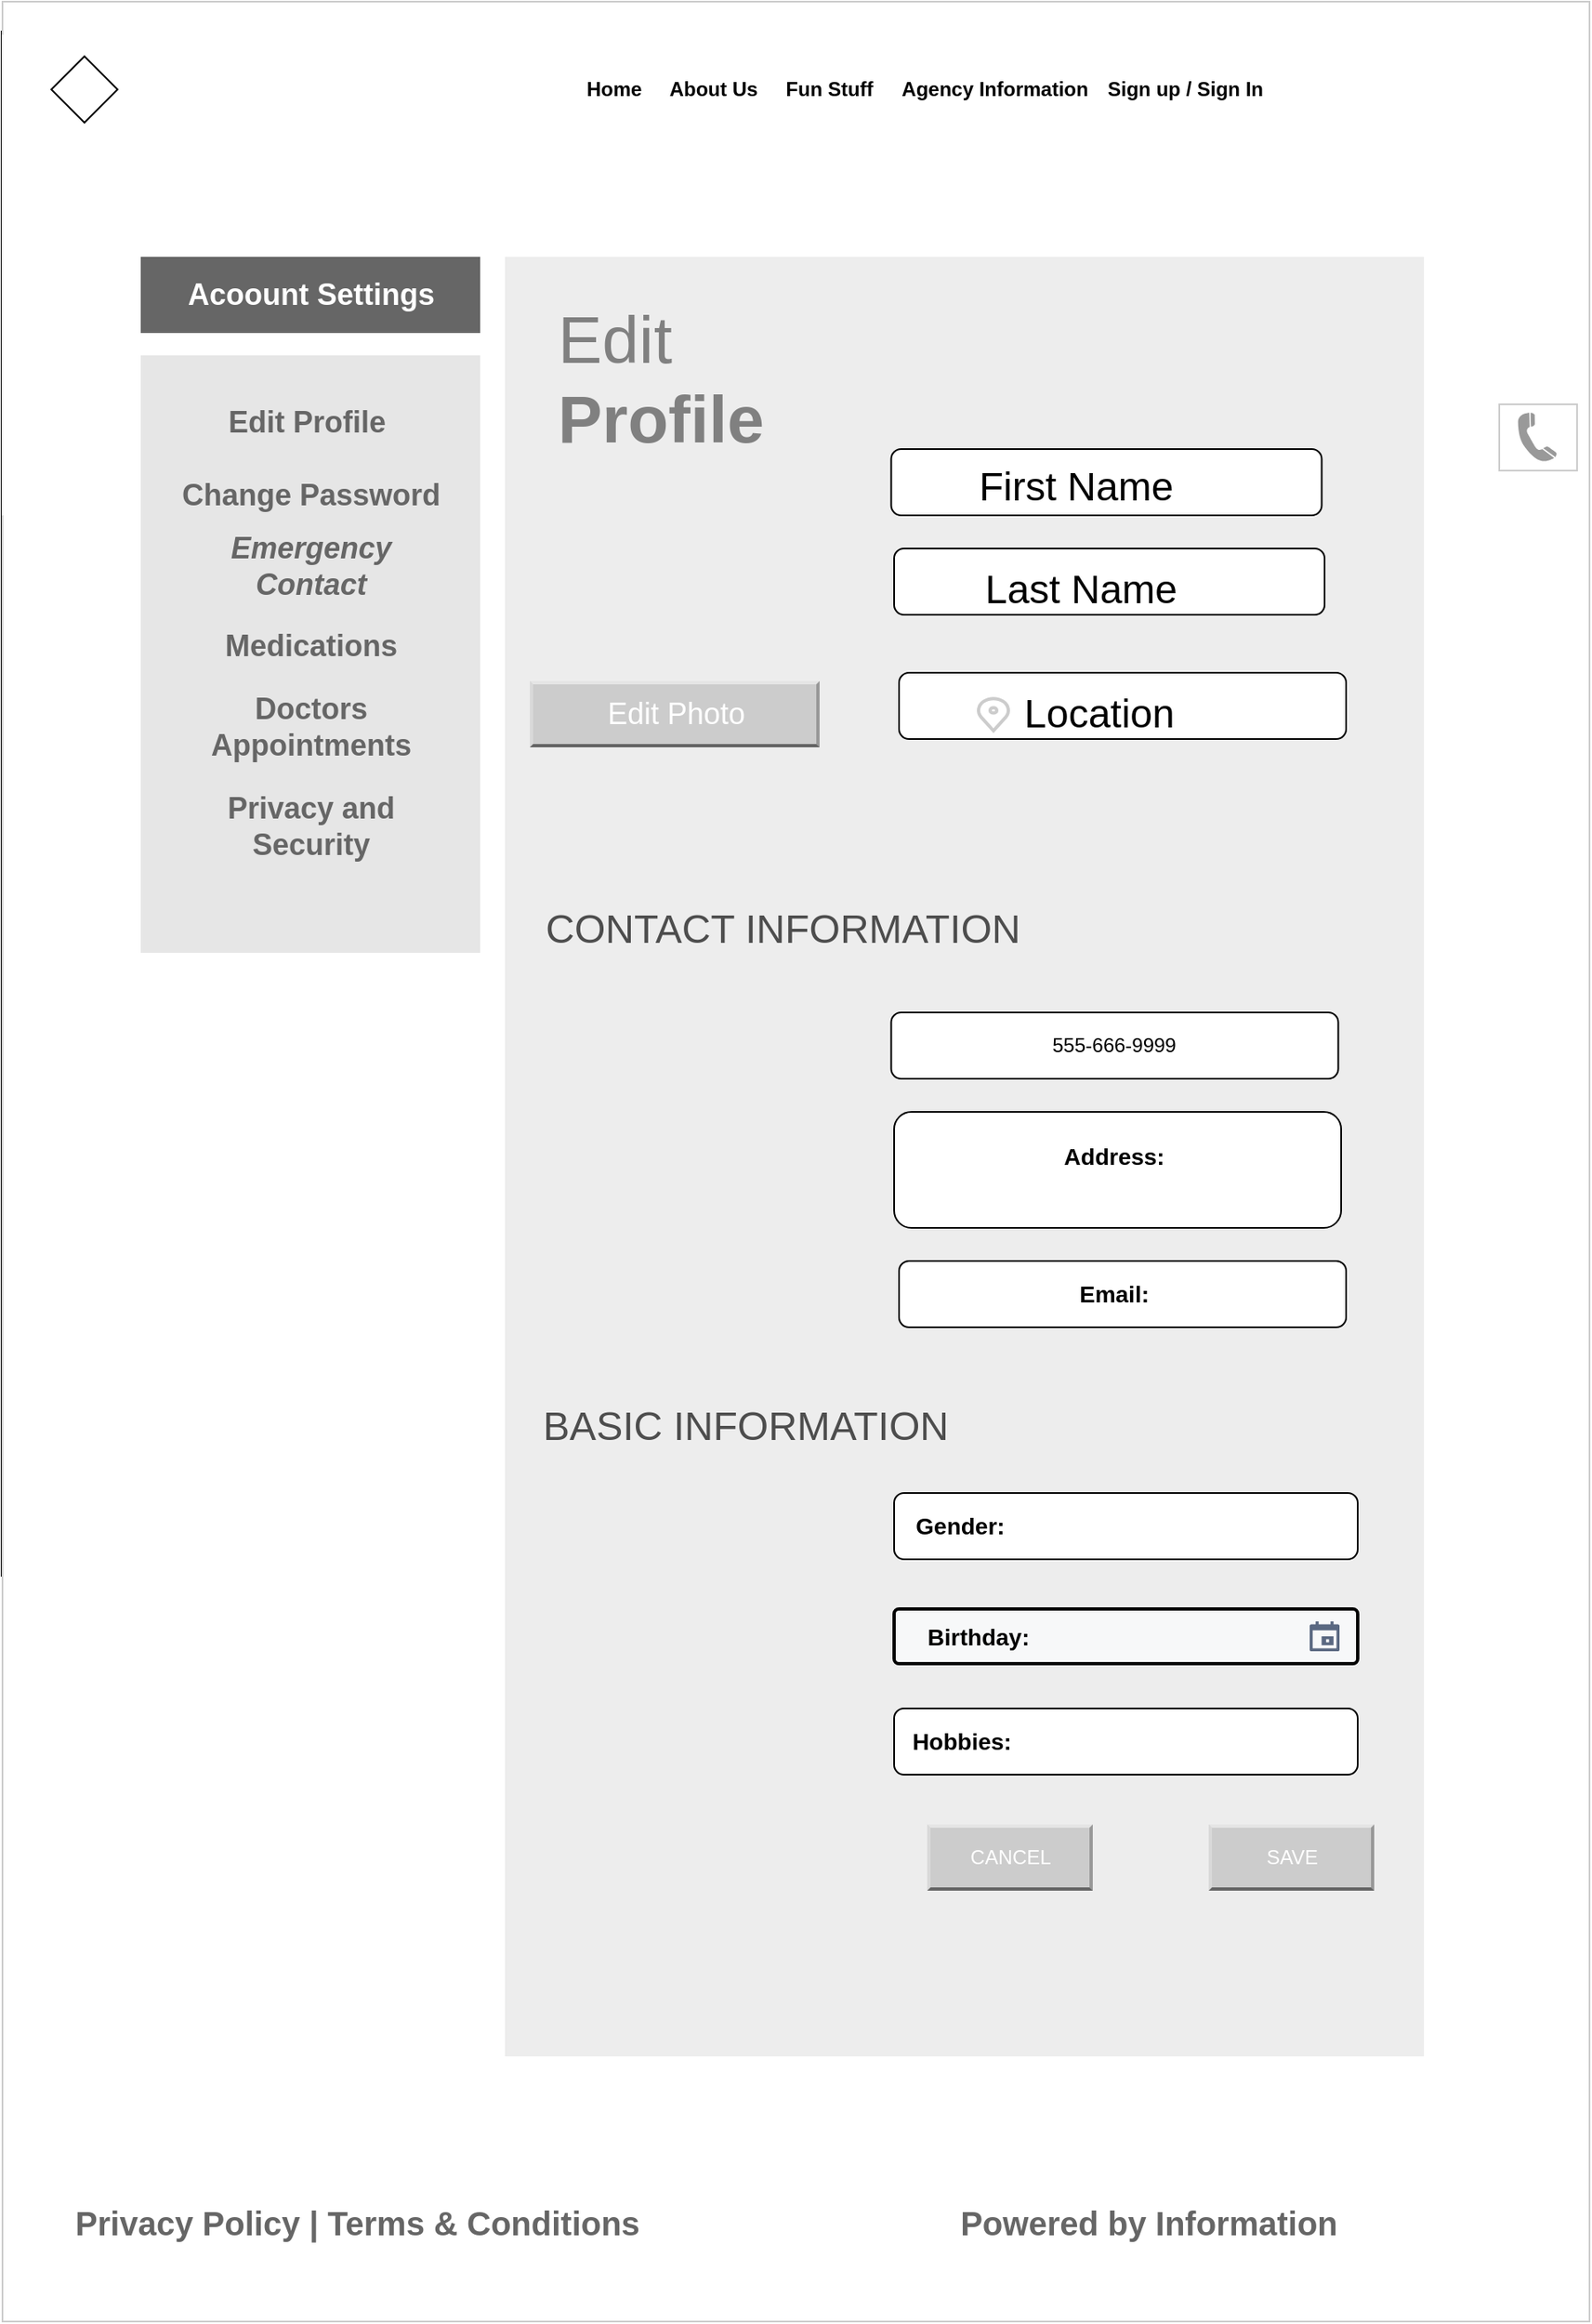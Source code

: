 <mxfile version="13.6.4" type="github" pages="4">
  <diagram id="FG9BS8m6Aq1ZOrA0WvgN" name="Page-1">
    <mxGraphModel dx="1736" dy="1902" grid="1" gridSize="10" guides="1" tooltips="1" connect="1" arrows="1" fold="1" page="1" pageScale="1" pageWidth="850" pageHeight="1100" math="0" shadow="0">
      <root>
        <mxCell id="0" />
        <mxCell id="1" parent="0" />
        <mxCell id="u197wY4B6SGhlcCvIEL5-1" value="" style="group" parent="1" vertex="1" connectable="0">
          <mxGeometry x="81" y="-1040" width="959" height="1400" as="geometry" />
        </mxCell>
        <mxCell id="Cww_4uUf4-sxZRk8ilHu-10" value="" style="group;strokeColor=#000000;container=0;" parent="u197wY4B6SGhlcCvIEL5-1" vertex="1" connectable="0">
          <mxGeometry y="18" width="880.5" height="932" as="geometry" />
        </mxCell>
        <mxCell id="Cww_4uUf4-sxZRk8ilHu-11" value="" style="group;fillColor=#E6E6E6;container=0;" parent="u197wY4B6SGhlcCvIEL5-1" vertex="1" connectable="0">
          <mxGeometry y="18" width="880.5" height="932" as="geometry" />
        </mxCell>
        <mxCell id="Cww_4uUf4-sxZRk8ilHu-12" value="" style="rounded=0;whiteSpace=wrap;html=1;strokeColor=#CCCCCC;" parent="u197wY4B6SGhlcCvIEL5-1" vertex="1">
          <mxGeometry x="0.5" width="958.5" height="1400" as="geometry" />
        </mxCell>
        <mxCell id="Cww_4uUf4-sxZRk8ilHu-13" value="" style="rounded=0;whiteSpace=wrap;html=1;fontFamily=Times New Roman;strokeColor=none;" parent="u197wY4B6SGhlcCvIEL5-1" vertex="1">
          <mxGeometry y="20" width="880" height="290" as="geometry" />
        </mxCell>
        <mxCell id="Cww_4uUf4-sxZRk8ilHu-14" value="" style="rhombus;whiteSpace=wrap;html=1;fontFamily=Helvetica;fontSize=12;fontColor=#000000;align=center;strokeColor=#000000;fillColor=#ffffff;" parent="u197wY4B6SGhlcCvIEL5-1" vertex="1">
          <mxGeometry x="30" y="33" width="40" height="40" as="geometry" />
        </mxCell>
        <mxCell id="Cww_4uUf4-sxZRk8ilHu-15" value="" style="group;fontStyle=1" parent="u197wY4B6SGhlcCvIEL5-1" vertex="1" connectable="0">
          <mxGeometry x="350" y="43" width="420" height="20" as="geometry" />
        </mxCell>
        <mxCell id="Cww_4uUf4-sxZRk8ilHu-16" value="&lt;b&gt;Home&lt;/b&gt;" style="text;html=1;strokeColor=none;fillColor=none;align=center;verticalAlign=middle;whiteSpace=wrap;rounded=0;" parent="Cww_4uUf4-sxZRk8ilHu-15" vertex="1">
          <mxGeometry width="40" height="20" as="geometry" />
        </mxCell>
        <mxCell id="Cww_4uUf4-sxZRk8ilHu-17" value="&lt;b&gt;About Us&lt;/b&gt;" style="text;html=1;strokeColor=none;fillColor=none;align=center;verticalAlign=middle;whiteSpace=wrap;rounded=0;" parent="Cww_4uUf4-sxZRk8ilHu-15" vertex="1">
          <mxGeometry x="50" width="60" height="20" as="geometry" />
        </mxCell>
        <mxCell id="Cww_4uUf4-sxZRk8ilHu-18" value="&lt;b&gt;Agency Information&lt;/b&gt;" style="text;html=1;strokeColor=none;fillColor=none;align=center;verticalAlign=middle;whiteSpace=wrap;rounded=0;" parent="Cww_4uUf4-sxZRk8ilHu-15" vertex="1">
          <mxGeometry x="190" width="120" height="20" as="geometry" />
        </mxCell>
        <mxCell id="Cww_4uUf4-sxZRk8ilHu-19" value="&lt;b&gt;Sign up / Sign In&lt;/b&gt;" style="text;html=1;strokeColor=none;fillColor=none;align=center;verticalAlign=middle;whiteSpace=wrap;rounded=0;" parent="Cww_4uUf4-sxZRk8ilHu-15" vertex="1">
          <mxGeometry x="310" width="110" height="20" as="geometry" />
        </mxCell>
        <mxCell id="Cww_4uUf4-sxZRk8ilHu-20" value="Fun Stuff" style="text;html=1;strokeColor=none;fillColor=none;align=center;verticalAlign=middle;whiteSpace=wrap;rounded=0;fontStyle=1" parent="Cww_4uUf4-sxZRk8ilHu-15" vertex="1">
          <mxGeometry x="120" width="60" height="20" as="geometry" />
        </mxCell>
        <mxCell id="Cww_4uUf4-sxZRk8ilHu-21" style="edgeStyle=orthogonalEdgeStyle;rounded=0;orthogonalLoop=1;jettySize=auto;html=1;exitX=0.5;exitY=1;exitDx=0;exitDy=0;" parent="Cww_4uUf4-sxZRk8ilHu-15" source="Cww_4uUf4-sxZRk8ilHu-20" target="Cww_4uUf4-sxZRk8ilHu-20" edge="1">
          <mxGeometry relative="1" as="geometry" />
        </mxCell>
        <mxCell id="Cww_4uUf4-sxZRk8ilHu-22" value="" style="rounded=0;whiteSpace=wrap;html=1;fontColor=#CCCCCC;strokeColor=#CCCCCC;" parent="u197wY4B6SGhlcCvIEL5-1" vertex="1">
          <mxGeometry x="904.5" y="243" width="47" height="40" as="geometry" />
        </mxCell>
        <mxCell id="Cww_4uUf4-sxZRk8ilHu-23" value="" style="shape=mxgraph.signs.tech.telephone_3;html=1;strokeColor=none;verticalLabelPosition=bottom;verticalAlign=top;align=center;fontColor=#CCCCCC;fillColor=#999999;" parent="u197wY4B6SGhlcCvIEL5-1" vertex="1">
          <mxGeometry x="915.75" y="248" width="23.5" height="30" as="geometry" />
        </mxCell>
        <mxCell id="Cww_4uUf4-sxZRk8ilHu-24" value="&lt;b&gt;&lt;font style=&quot;font-size: 20px&quot; color=&quot;#666666&quot;&gt;Powered by Information&lt;/font&gt;&lt;/b&gt;" style="text;html=1;strokeColor=none;fillColor=none;align=center;verticalAlign=middle;whiteSpace=wrap;rounded=0;fontFamily=Helvetica;fontSize=15;fontColor=#FFFFFF;" parent="u197wY4B6SGhlcCvIEL5-1" vertex="1">
          <mxGeometry x="539" y="1330" width="307.5" height="20" as="geometry" />
        </mxCell>
        <mxCell id="Cww_4uUf4-sxZRk8ilHu-25" value="" style="group" parent="u197wY4B6SGhlcCvIEL5-1" vertex="1" connectable="0">
          <mxGeometry x="84" y="154" width="815" height="660" as="geometry" />
        </mxCell>
        <mxCell id="Cww_4uUf4-sxZRk8ilHu-28" value="" style="rounded=0;whiteSpace=wrap;html=1;fillColor=#666666;strokeColor=none;" parent="Cww_4uUf4-sxZRk8ilHu-25" vertex="1">
          <mxGeometry width="205" height="45.961" as="geometry" />
        </mxCell>
        <mxCell id="Cww_4uUf4-sxZRk8ilHu-29" value="" style="rounded=0;whiteSpace=wrap;html=1;fillColor=#E6E6E6;strokeColor=none;" parent="Cww_4uUf4-sxZRk8ilHu-25" vertex="1">
          <mxGeometry y="59.44" width="205" height="360.56" as="geometry" />
        </mxCell>
        <mxCell id="Cww_4uUf4-sxZRk8ilHu-30" value="&lt;font style=&quot;font-size: 18px&quot; color=&quot;#ffffff&quot;&gt;&lt;b&gt;Acoount Settings&lt;/b&gt;&lt;/font&gt;" style="text;html=1;strokeColor=none;fillColor=none;align=center;verticalAlign=middle;whiteSpace=wrap;rounded=0;" parent="Cww_4uUf4-sxZRk8ilHu-25" vertex="1">
          <mxGeometry x="17.5" y="5.362" width="170" height="35.237" as="geometry" />
        </mxCell>
        <mxCell id="Cww_4uUf4-sxZRk8ilHu-31" value="&lt;font color=&quot;#666666&quot;&gt;&lt;span style=&quot;font-size: 18px&quot;&gt;&lt;b&gt;Edit Profile&amp;nbsp;&lt;/b&gt;&lt;/span&gt;&lt;/font&gt;" style="text;html=1;strokeColor=none;fillColor=none;align=center;verticalAlign=middle;whiteSpace=wrap;rounded=0;" parent="Cww_4uUf4-sxZRk8ilHu-25" vertex="1">
          <mxGeometry x="17.5" y="82.73" width="170" height="35.237" as="geometry" />
        </mxCell>
        <mxCell id="Cww_4uUf4-sxZRk8ilHu-32" value="&lt;font color=&quot;#666666&quot;&gt;&lt;span style=&quot;font-size: 18px&quot;&gt;&lt;b&gt;Change Password&lt;/b&gt;&lt;/span&gt;&lt;/font&gt;" style="text;html=1;strokeColor=none;fillColor=none;align=center;verticalAlign=middle;whiteSpace=wrap;rounded=0;" parent="Cww_4uUf4-sxZRk8ilHu-25" vertex="1">
          <mxGeometry x="17.5" y="125.996" width="170" height="35.237" as="geometry" />
        </mxCell>
        <mxCell id="Cww_4uUf4-sxZRk8ilHu-33" value="&lt;font color=&quot;#666666&quot;&gt;&lt;span style=&quot;font-size: 18px&quot;&gt;&lt;b&gt;&lt;i&gt;Emergency Contact&lt;/i&gt;&lt;/b&gt;&lt;/span&gt;&lt;/font&gt;" style="text;html=1;strokeColor=none;fillColor=none;align=center;verticalAlign=middle;whiteSpace=wrap;rounded=0;" parent="Cww_4uUf4-sxZRk8ilHu-25" vertex="1">
          <mxGeometry x="17.5" y="169.023" width="170" height="35.237" as="geometry" />
        </mxCell>
        <mxCell id="Cww_4uUf4-sxZRk8ilHu-34" value="&lt;font color=&quot;#666666&quot;&gt;&lt;span style=&quot;font-size: 18px&quot;&gt;&lt;b&gt;Medications&lt;/b&gt;&lt;/span&gt;&lt;/font&gt;" style="text;html=1;strokeColor=none;fillColor=none;align=center;verticalAlign=middle;whiteSpace=wrap;rounded=0;" parent="Cww_4uUf4-sxZRk8ilHu-25" vertex="1">
          <mxGeometry x="17.5" y="217.29" width="170" height="35.237" as="geometry" />
        </mxCell>
        <mxCell id="Cww_4uUf4-sxZRk8ilHu-35" value="&lt;font color=&quot;#666666&quot;&gt;&lt;span style=&quot;font-size: 18px&quot;&gt;&lt;b&gt;Doctors Appointments&lt;/b&gt;&lt;/span&gt;&lt;/font&gt;" style="text;html=1;strokeColor=none;fillColor=none;align=center;verticalAlign=middle;whiteSpace=wrap;rounded=0;" parent="Cww_4uUf4-sxZRk8ilHu-25" vertex="1">
          <mxGeometry x="17.5" y="265.996" width="170" height="35.237" as="geometry" />
        </mxCell>
        <mxCell id="Cww_4uUf4-sxZRk8ilHu-36" value="&lt;font color=&quot;#666666&quot;&gt;&lt;span style=&quot;font-size: 18px&quot;&gt;&lt;b&gt;Privacy and Security&lt;/b&gt;&lt;/span&gt;&lt;/font&gt;" style="text;html=1;strokeColor=none;fillColor=none;align=center;verticalAlign=middle;whiteSpace=wrap;rounded=0;" parent="Cww_4uUf4-sxZRk8ilHu-25" vertex="1">
          <mxGeometry x="17.5" y="326.003" width="170" height="35.237" as="geometry" />
        </mxCell>
        <mxCell id="Cww_4uUf4-sxZRk8ilHu-57" value="&lt;b&gt;&lt;font style=&quot;font-size: 20px&quot; color=&quot;#666666&quot;&gt;Privacy Policy | Terms &amp;amp; Conditions&lt;/font&gt;&lt;/b&gt;" style="text;html=1;strokeColor=none;fillColor=none;align=center;verticalAlign=middle;whiteSpace=wrap;rounded=0;fontFamily=Helvetica;fontSize=15;fontColor=#FFFFFF;" parent="u197wY4B6SGhlcCvIEL5-1" vertex="1">
          <mxGeometry y="1330" width="430" height="20" as="geometry" />
        </mxCell>
        <mxCell id="Cww_4uUf4-sxZRk8ilHu-58" value="" style="rounded=0;whiteSpace=wrap;html=1;fontFamily=Helvetica;fontSize=25;fontColor=#333333;strokeColor=none;fillColor=#EDEDED;" parent="u197wY4B6SGhlcCvIEL5-1" vertex="1">
          <mxGeometry x="304" y="154" width="555" height="1086" as="geometry" />
        </mxCell>
        <mxCell id="Cww_4uUf4-sxZRk8ilHu-59" value="&lt;font color=&quot;#808080&quot;&gt;Edit&lt;br&gt;&lt;b&gt;Profile&lt;/b&gt;&lt;br&gt;&lt;/font&gt;" style="text;html=1;strokeColor=none;fillColor=none;align=left;verticalAlign=middle;whiteSpace=wrap;rounded=0;fontFamily=Helvetica;fontSize=40;fontColor=#666666;" parent="u197wY4B6SGhlcCvIEL5-1" vertex="1">
          <mxGeometry x="334" y="180" width="220" height="94" as="geometry" />
        </mxCell>
        <mxCell id="Cww_4uUf4-sxZRk8ilHu-86" value="" style="rounded=1;whiteSpace=wrap;html=1;fillColor=#FFFFFF;" parent="u197wY4B6SGhlcCvIEL5-1" vertex="1">
          <mxGeometry x="537.25" y="270" width="260" height="40" as="geometry" />
        </mxCell>
        <mxCell id="Cww_4uUf4-sxZRk8ilHu-88" value="" style="shape=image;html=1;verticalAlign=top;verticalLabelPosition=bottom;labelBackgroundColor=#ffffff;imageAspect=0;aspect=fixed;image=https://cdn0.iconfinder.com/data/icons/small-n-flat/24/678099-profile-filled-128.png;opacity=20;" parent="u197wY4B6SGhlcCvIEL5-1" vertex="1">
          <mxGeometry x="344" y="270" width="128" height="128" as="geometry" />
        </mxCell>
        <mxCell id="Cww_4uUf4-sxZRk8ilHu-81" value="&lt;font style=&quot;font-size: 18px&quot;&gt;Edit Photo&lt;/font&gt;" style="labelPosition=center;verticalLabelPosition=middle;align=center;html=1;shape=mxgraph.basic.shaded_button;dx=2;fontColor=#ffffff;strokeColor=#CCCCCC;fillColor=#CCCCCC;" parent="u197wY4B6SGhlcCvIEL5-1" vertex="1">
          <mxGeometry x="319" y="410" width="175" height="40" as="geometry" />
        </mxCell>
        <mxCell id="Cww_4uUf4-sxZRk8ilHu-93" value="" style="rounded=1;whiteSpace=wrap;html=1;fillColor=#FFFFFF;" parent="u197wY4B6SGhlcCvIEL5-1" vertex="1">
          <mxGeometry x="539" y="330" width="260" height="40" as="geometry" />
        </mxCell>
        <mxCell id="Cww_4uUf4-sxZRk8ilHu-98" value="" style="group" parent="u197wY4B6SGhlcCvIEL5-1" vertex="1" connectable="0">
          <mxGeometry x="569" y="410" width="270" height="40" as="geometry" />
        </mxCell>
        <mxCell id="Cww_4uUf4-sxZRk8ilHu-85" value="" style="rounded=1;whiteSpace=wrap;html=1;fillColor=#FFFFFF;" parent="Cww_4uUf4-sxZRk8ilHu-98" vertex="1">
          <mxGeometry x="-27" y="-5" width="270" height="40" as="geometry" />
        </mxCell>
        <mxCell id="Cww_4uUf4-sxZRk8ilHu-84" value="&lt;font style=&quot;font-size: 24px&quot;&gt;Location&lt;/font&gt;" style="text;html=1;strokeColor=none;fillColor=none;align=center;verticalAlign=middle;whiteSpace=wrap;rounded=0;" parent="Cww_4uUf4-sxZRk8ilHu-98" vertex="1">
          <mxGeometry x="51.25" y="5" width="86" height="30" as="geometry" />
        </mxCell>
        <mxCell id="Cww_4uUf4-sxZRk8ilHu-63" value="" style="html=1;verticalLabelPosition=bottom;align=center;labelBackgroundColor=#ffffff;verticalAlign=top;strokeWidth=2;shadow=0;dashed=0;shape=mxgraph.ios7.icons.location;strokeColor=#CCCCCC;" parent="Cww_4uUf4-sxZRk8ilHu-98" vertex="1">
          <mxGeometry x="20" y="10" width="20" height="20" as="geometry" />
        </mxCell>
        <mxCell id="Cww_4uUf4-sxZRk8ilHu-64" value="&lt;font style=&quot;font-size: 24px&quot;&gt;CONTACT INFORMATION&lt;/font&gt;" style="text;html=1;strokeColor=none;align=center;verticalAlign=middle;whiteSpace=wrap;rounded=0;fontColor=#4D4D4D;" parent="u197wY4B6SGhlcCvIEL5-1" vertex="1">
          <mxGeometry x="319" y="550" width="306" height="20" as="geometry" />
        </mxCell>
        <mxCell id="Cww_4uUf4-sxZRk8ilHu-66" value="555-666-9999" style="rounded=1;whiteSpace=wrap;html=1;fillColor=#FFFFFF;" parent="u197wY4B6SGhlcCvIEL5-1" vertex="1">
          <mxGeometry x="537.25" y="610" width="270" height="40" as="geometry" />
        </mxCell>
        <mxCell id="Cww_4uUf4-sxZRk8ilHu-69" value="" style="rounded=1;whiteSpace=wrap;html=1;fillColor=#FFFFFF;" parent="u197wY4B6SGhlcCvIEL5-1" vertex="1">
          <mxGeometry x="539" y="670" width="270" height="70" as="geometry" />
        </mxCell>
        <mxCell id="Cww_4uUf4-sxZRk8ilHu-70" value="" style="rounded=1;whiteSpace=wrap;html=1;fillColor=#FFFFFF;" parent="u197wY4B6SGhlcCvIEL5-1" vertex="1">
          <mxGeometry x="542" y="760" width="270" height="40" as="geometry" />
        </mxCell>
        <mxCell id="Cww_4uUf4-sxZRk8ilHu-71" value="&lt;span style=&quot;font-size: 24px&quot;&gt;BASIC INFORMATION&lt;/span&gt;" style="text;html=1;strokeColor=none;align=center;verticalAlign=middle;whiteSpace=wrap;rounded=0;fontColor=#4D4D4D;" parent="u197wY4B6SGhlcCvIEL5-1" vertex="1">
          <mxGeometry x="319" y="850" width="261" height="20" as="geometry" />
        </mxCell>
        <mxCell id="Cww_4uUf4-sxZRk8ilHu-75" value="" style="rounded=1;whiteSpace=wrap;html=1;fillColor=#FFFFFF;" parent="u197wY4B6SGhlcCvIEL5-1" vertex="1">
          <mxGeometry x="539" y="900" width="280" height="40" as="geometry" />
        </mxCell>
        <mxCell id="Cww_4uUf4-sxZRk8ilHu-82" value="" style="rounded=1;arcSize=9;fillColor=#F7F8F9;align=left;spacingLeft=5;html=1;strokeWidth=2;fontColor=#596780;fontSize=12" parent="u197wY4B6SGhlcCvIEL5-1" vertex="1">
          <mxGeometry x="539" y="970" width="280" height="33" as="geometry" />
        </mxCell>
        <mxCell id="Cww_4uUf4-sxZRk8ilHu-83" value="" style="shape=mxgraph.gmdl.calendar;fillColor=#5A6881;strokeColor=none" parent="Cww_4uUf4-sxZRk8ilHu-82" vertex="1">
          <mxGeometry x="1" y="0.5" width="18" height="18" relative="1" as="geometry">
            <mxPoint x="-29" y="-9" as="offset" />
          </mxGeometry>
        </mxCell>
        <mxCell id="Cww_4uUf4-sxZRk8ilHu-74" value="&lt;span style=&quot;font-size: 14px&quot;&gt;&lt;b&gt;Birthday:&lt;/b&gt;&lt;/span&gt;" style="text;html=1;strokeColor=none;fillColor=none;align=center;verticalAlign=middle;whiteSpace=wrap;rounded=0;" parent="Cww_4uUf4-sxZRk8ilHu-82" vertex="1">
          <mxGeometry x="21" y="6.5" width="60" height="20" as="geometry" />
        </mxCell>
        <mxCell id="Cww_4uUf4-sxZRk8ilHu-77" value="" style="rounded=1;whiteSpace=wrap;html=1;fillColor=#FFFFFF;" parent="u197wY4B6SGhlcCvIEL5-1" vertex="1">
          <mxGeometry x="539" y="1030" width="280" height="40" as="geometry" />
        </mxCell>
        <mxCell id="Cww_4uUf4-sxZRk8ilHu-80" value="CANCEL" style="labelPosition=center;verticalLabelPosition=middle;align=center;html=1;shape=mxgraph.basic.shaded_button;dx=2;strokeColor=#006EAF;fontColor=#ffffff;fillColor=#CCCCCC;" parent="u197wY4B6SGhlcCvIEL5-1" vertex="1">
          <mxGeometry x="559" y="1100" width="100" height="40" as="geometry" />
        </mxCell>
        <mxCell id="Cww_4uUf4-sxZRk8ilHu-79" value="SAVE&lt;span style=&quot;font-family: monospace; font-size: 0px;&quot;&gt;%3CmxGraphModel%3E%3Croot%3E%3CmxCell%20id%3D%220%22%2F%3E%3CmxCell%20id%3D%221%22%20parent%3D%220%22%2F%3E%3CmxCell%20id%3D%222%22%20value%3D%22%22%20style%3D%22shape%3Ddelay%3BwhiteSpace%3Dwrap%3Bhtml%3D1%3BfillColor%3D%23FFFFFF%3BfontColor%3D%234D4D4D%3B%22%20vertex%3D%221%22%20parent%3D%221%22%3E%3CmxGeometry%20x%3D%2290%22%20y%3D%221070%22%20width%3D%22100%22%20height%3D%2230%22%20as%3D%22geometry%22%2F%3E%3C%2FmxCell%3E%3C%2Froot%3E%3C%2FmxGraphModel%3E&lt;/span&gt;&lt;span style=&quot;font-family: monospace; font-size: 0px;&quot;&gt;%3CmxGraphModel%3E%3Croot%3E%3CmxCell%20id%3D%220%22%2F%3E%3CmxCell%20id%3D%221%22%20parent%3D%220%22%2F%3E%3CmxCell%20id%3D%222%22%20value%3D%22%22%20style%3D%22shape%3Ddelay%3BwhiteSpace%3Dwrap%3Bhtml%3D1%3BfillColor%3D%23FFFFFF%3BfontColor%3D%234D4D4D%3B%22%20vertex%3D%221%22%20parent%3D%221%22%3E%3CmxGeometry%20x%3D%2290%22%20y%3D%221070%22%20width%3D%22100%22%20height%3D%2230%22%20as%3D%22geometry%22%2F%3E%3C%2FmxCell%3E%3C%2Froot%3E%3C%2FmxGraphModel%3E&lt;/span&gt;" style="labelPosition=center;verticalLabelPosition=middle;align=center;html=1;shape=mxgraph.basic.shaded_button;dx=2;strokeColor=#006EAF;fontColor=#ffffff;fillColor=#CCCCCC;" parent="u197wY4B6SGhlcCvIEL5-1" vertex="1">
          <mxGeometry x="729" y="1100" width="100" height="40" as="geometry" />
        </mxCell>
        <mxCell id="Cww_4uUf4-sxZRk8ilHu-68" value="&lt;font style=&quot;font-size: 14px&quot;&gt;&lt;b&gt;Email:&lt;/b&gt;&lt;/font&gt;" style="text;html=1;strokeColor=none;fillColor=none;align=center;verticalAlign=middle;whiteSpace=wrap;rounded=0;" parent="u197wY4B6SGhlcCvIEL5-1" vertex="1">
          <mxGeometry x="647.25" y="770" width="50" height="20" as="geometry" />
        </mxCell>
        <mxCell id="Cww_4uUf4-sxZRk8ilHu-67" value="&lt;span style=&quot;font-size: 14px&quot;&gt;&lt;b&gt;Address:&lt;/b&gt;&lt;/span&gt;" style="text;html=1;strokeColor=none;fillColor=none;align=center;verticalAlign=middle;whiteSpace=wrap;rounded=0;" parent="u197wY4B6SGhlcCvIEL5-1" vertex="1">
          <mxGeometry x="642.25" y="687" width="60" height="20" as="geometry" />
        </mxCell>
        <mxCell id="Cww_4uUf4-sxZRk8ilHu-72" value="&lt;span style=&quot;font-size: 14px&quot;&gt;&lt;b&gt;Gender:&lt;/b&gt;&lt;/span&gt;" style="text;html=1;strokeColor=none;fillColor=none;align=center;verticalAlign=middle;whiteSpace=wrap;rounded=0;" parent="u197wY4B6SGhlcCvIEL5-1" vertex="1">
          <mxGeometry x="549" y="910" width="60" height="20" as="geometry" />
        </mxCell>
        <mxCell id="Cww_4uUf4-sxZRk8ilHu-73" value="&lt;span style=&quot;font-size: 14px&quot;&gt;&lt;b&gt;Hobbies:&lt;/b&gt;&lt;/span&gt;" style="text;html=1;strokeColor=none;fillColor=none;align=center;verticalAlign=middle;whiteSpace=wrap;rounded=0;" parent="u197wY4B6SGhlcCvIEL5-1" vertex="1">
          <mxGeometry x="550" y="1040" width="60" height="20" as="geometry" />
        </mxCell>
        <mxCell id="Cww_4uUf4-sxZRk8ilHu-76" style="edgeStyle=orthogonalEdgeStyle;rounded=0;orthogonalLoop=1;jettySize=auto;html=1;exitX=0.5;exitY=1;exitDx=0;exitDy=0;fontColor=#4D4D4D;" parent="u197wY4B6SGhlcCvIEL5-1" source="Cww_4uUf4-sxZRk8ilHu-73" target="Cww_4uUf4-sxZRk8ilHu-73" edge="1">
          <mxGeometry relative="1" as="geometry" />
        </mxCell>
        <mxCell id="Cww_4uUf4-sxZRk8ilHu-87" value="&lt;font style=&quot;font-size: 24px&quot;&gt;Last Name&lt;/font&gt;" style="text;html=1;strokeColor=none;fillColor=none;align=center;verticalAlign=middle;whiteSpace=wrap;rounded=0;" parent="u197wY4B6SGhlcCvIEL5-1" vertex="1">
          <mxGeometry x="589" y="340" width="126" height="30" as="geometry" />
        </mxCell>
        <mxCell id="Cww_4uUf4-sxZRk8ilHu-100" value="&lt;font style=&quot;font-size: 24px&quot;&gt;First Name&lt;/font&gt;" style="text;html=1;strokeColor=none;fillColor=none;align=center;verticalAlign=middle;whiteSpace=wrap;rounded=0;" parent="u197wY4B6SGhlcCvIEL5-1" vertex="1">
          <mxGeometry x="586" y="278" width="126" height="30" as="geometry" />
        </mxCell>
      </root>
    </mxGraphModel>
  </diagram>
  <diagram id="ovaR8N8WrJw3hFMRFfUv" name="Profile-page">
    <mxGraphModel dx="868" dy="401" grid="1" gridSize="10" guides="1" tooltips="1" connect="1" arrows="1" fold="1" page="1" pageScale="1" pageWidth="850" pageHeight="1100" math="0" shadow="0">
      <root>
        <mxCell id="Gfk7INZrDM2vCeWvqn-7-0" />
        <mxCell id="Gfk7INZrDM2vCeWvqn-7-1" parent="Gfk7INZrDM2vCeWvqn-7-0" />
        <mxCell id="Bib_KN6prGBboa5JUG_P-171" value="" style="group" parent="Gfk7INZrDM2vCeWvqn-7-1" vertex="1" connectable="0">
          <mxGeometry x="380" y="358" width="1030" height="1490" as="geometry" />
        </mxCell>
        <mxCell id="Bib_KN6prGBboa5JUG_P-172" value="" style="group;strokeColor=#000000;" parent="Bib_KN6prGBboa5JUG_P-171" vertex="1" connectable="0">
          <mxGeometry x="-1.17" width="1030.0" height="1490" as="geometry" />
        </mxCell>
        <mxCell id="Bib_KN6prGBboa5JUG_P-173" value="" style="group" parent="Bib_KN6prGBboa5JUG_P-172" vertex="1" connectable="0">
          <mxGeometry y="4" width="1030.0" height="1490" as="geometry" />
        </mxCell>
        <mxCell id="Bib_KN6prGBboa5JUG_P-174" value="" style="group" parent="Bib_KN6prGBboa5JUG_P-173" vertex="1" connectable="0">
          <mxGeometry x="-10.534" width="1030.0" height="1490" as="geometry" />
        </mxCell>
        <mxCell id="Bib_KN6prGBboa5JUG_P-175" value="" style="group;fillColor=#666666;" parent="Bib_KN6prGBboa5JUG_P-174" vertex="1" connectable="0">
          <mxGeometry width="1030.0" height="1490" as="geometry" />
        </mxCell>
        <mxCell id="Bib_KN6prGBboa5JUG_P-176" value="" style="rounded=0;whiteSpace=wrap;html=1;fontFamily=Times New Roman;" parent="Bib_KN6prGBboa5JUG_P-175" vertex="1">
          <mxGeometry width="1030.0" height="500" as="geometry" />
        </mxCell>
        <mxCell id="Bib_KN6prGBboa5JUG_P-177" value="" style="rounded=0;whiteSpace=wrap;html=1;strokeColor=none;" parent="Bib_KN6prGBboa5JUG_P-175" vertex="1">
          <mxGeometry x="3.804" y="1438" width="1022.099" height="50" as="geometry" />
        </mxCell>
        <mxCell id="Bib_KN6prGBboa5JUG_P-178" value="" style="rounded=0;whiteSpace=wrap;html=1;fontFamily=Helvetica;fontSize=25;fontColor=#333333;fillColor=#f5f5f5;strokeColor=none;" parent="Bib_KN6prGBboa5JUG_P-175" vertex="1">
          <mxGeometry x="1.756" y="470" width="1025.318" height="981" as="geometry" />
        </mxCell>
        <mxCell id="Bib_KN6prGBboa5JUG_P-179" value="" style="rhombus;whiteSpace=wrap;html=1;fontFamily=Helvetica;fontSize=12;fontColor=#000000;align=center;strokeColor=#000000;fillColor=#ffffff;" parent="Bib_KN6prGBboa5JUG_P-175" vertex="1">
          <mxGeometry x="35.114" y="15" width="46.818" height="40" as="geometry" />
        </mxCell>
        <mxCell id="Bib_KN6prGBboa5JUG_P-180" value="" style="rounded=0;whiteSpace=wrap;html=1;fontColor=#CCCCCC;strokeColor=#CCCCCC;" parent="Bib_KN6prGBboa5JUG_P-175" vertex="1">
          <mxGeometry x="974.989" y="536" width="55.011" height="40" as="geometry" />
        </mxCell>
        <mxCell id="Bib_KN6prGBboa5JUG_P-181" value="" style="shape=mxgraph.signs.tech.telephone_3;html=1;strokeColor=none;verticalLabelPosition=bottom;verticalAlign=top;align=center;fontColor=#CCCCCC;fillColor=#999999;" parent="Bib_KN6prGBboa5JUG_P-175" vertex="1">
          <mxGeometry x="988.741" y="541" width="27.506" height="30" as="geometry" />
        </mxCell>
        <mxCell id="Bib_KN6prGBboa5JUG_P-182" value="&lt;font style=&quot;font-size: 20px&quot; color=&quot;#666666&quot;&gt;Powered by Information&lt;/font&gt;" style="text;html=1;strokeColor=none;fillColor=none;align=center;verticalAlign=middle;whiteSpace=wrap;rounded=0;fontFamily=Helvetica;fontSize=15;fontColor=#FFFFFF;" parent="Bib_KN6prGBboa5JUG_P-175" vertex="1">
          <mxGeometry x="646.676" y="1460" width="359.915" height="20" as="geometry" />
        </mxCell>
        <mxCell id="Bib_KN6prGBboa5JUG_P-183" value="" style="group;fontStyle=1" parent="Bib_KN6prGBboa5JUG_P-175" vertex="1" connectable="0">
          <mxGeometry x="393.273" y="25" width="491.591" height="20" as="geometry" />
        </mxCell>
        <mxCell id="Bib_KN6prGBboa5JUG_P-184" value="" style="group" parent="Bib_KN6prGBboa5JUG_P-175" vertex="1" connectable="0">
          <mxGeometry x="291.151" y="386" width="447.699" height="60" as="geometry" />
        </mxCell>
        <mxCell id="Bib_KN6prGBboa5JUG_P-185" value="" style="group" parent="Bib_KN6prGBboa5JUG_P-184" vertex="1" connectable="0">
          <mxGeometry width="447.699" height="60" as="geometry" />
        </mxCell>
        <mxCell id="Bib_KN6prGBboa5JUG_P-186" value="" style="rounded=0;whiteSpace=wrap;html=1;align=left;fontColor=#E6E6E6;strokeColor=#B3B3B3;" parent="Bib_KN6prGBboa5JUG_P-185" vertex="1">
          <mxGeometry x="8.193" y="8" width="447.699" height="36" as="geometry" />
        </mxCell>
        <mxCell id="Bib_KN6prGBboa5JUG_P-187" value="" style="rounded=0;whiteSpace=wrap;html=1;align=left;fontColor=#E6E6E6;strokeColor=#B3B3B3;" parent="Bib_KN6prGBboa5JUG_P-185" vertex="1">
          <mxGeometry x="8.193" y="44" width="447.699" height="24" as="geometry" />
        </mxCell>
        <mxCell id="Bib_KN6prGBboa5JUG_P-188" value="" style="html=1;verticalLabelPosition=bottom;align=center;labelBackgroundColor=#ffffff;verticalAlign=top;strokeWidth=2;shadow=0;dashed=0;shape=mxgraph.ios7.icons.video_conversation;fontColor=#E6E6E6;strokeColor=#B3B3B3;" parent="Bib_KN6prGBboa5JUG_P-185" vertex="1">
          <mxGeometry x="21.361" y="51" width="21.946" height="10" as="geometry" />
        </mxCell>
        <mxCell id="Bib_KN6prGBboa5JUG_P-189" value="" style="html=1;verticalLabelPosition=bottom;align=center;labelBackgroundColor=#ffffff;verticalAlign=top;strokeWidth=2;shadow=0;dashed=0;shape=mxgraph.ios7.icons.camera;strokeColor=#B3B3B3;fontColor=#666666;" parent="Bib_KN6prGBboa5JUG_P-185" vertex="1">
          <mxGeometry x="161.815" y="49.03" width="23.409" height="13.95" as="geometry" />
        </mxCell>
        <mxCell id="Bib_KN6prGBboa5JUG_P-190" value="&lt;b&gt;Video&lt;/b&gt;" style="text;html=1;strokeColor=none;fillColor=none;align=center;verticalAlign=middle;whiteSpace=wrap;rounded=0;fontColor=#666666;" parent="Bib_KN6prGBboa5JUG_P-185" vertex="1">
          <mxGeometry x="56.474" y="46" width="46.818" height="20" as="geometry" />
        </mxCell>
        <mxCell id="Bib_KN6prGBboa5JUG_P-191" value="&lt;b&gt;Photo&lt;/b&gt;" style="text;html=1;strokeColor=none;fillColor=none;align=center;verticalAlign=middle;whiteSpace=wrap;rounded=0;fontColor=#666666;" parent="Bib_KN6prGBboa5JUG_P-185" vertex="1">
          <mxGeometry x="196.929" y="46" width="46.818" height="20" as="geometry" />
        </mxCell>
        <mxCell id="Bib_KN6prGBboa5JUG_P-192" value="&lt;b&gt;Share your thoughts&lt;/b&gt;" style="text;html=1;strokeColor=none;fillColor=none;align=left;verticalAlign=middle;whiteSpace=wrap;rounded=0;fontColor=#666666;" parent="Bib_KN6prGBboa5JUG_P-185" vertex="1">
          <mxGeometry x="33.065" y="16" width="232.628" height="20" as="geometry" />
        </mxCell>
        <mxCell id="Bib_KN6prGBboa5JUG_P-194" value="" style="group" parent="Bib_KN6prGBboa5JUG_P-175" vertex="1" connectable="0">
          <mxGeometry x="515.0" y="25" width="491.591" height="20" as="geometry" />
        </mxCell>
        <mxCell id="Bib_KN6prGBboa5JUG_P-195" value="&lt;b&gt;Home&lt;/b&gt;" style="text;html=1;strokeColor=none;fillColor=none;align=center;verticalAlign=middle;whiteSpace=wrap;rounded=0;fontColor=#666666;" parent="Bib_KN6prGBboa5JUG_P-194" vertex="1">
          <mxGeometry width="46.818" height="20" as="geometry" />
        </mxCell>
        <mxCell id="Bib_KN6prGBboa5JUG_P-196" value="&lt;b&gt;About Us&lt;/b&gt;" style="text;html=1;strokeColor=none;fillColor=none;align=center;verticalAlign=middle;whiteSpace=wrap;rounded=0;fontColor=#666666;" parent="Bib_KN6prGBboa5JUG_P-194" vertex="1">
          <mxGeometry x="58.523" width="70.227" height="20" as="geometry" />
        </mxCell>
        <mxCell id="Bib_KN6prGBboa5JUG_P-197" value="&lt;b&gt;Agency Information&lt;/b&gt;" style="text;html=1;strokeColor=none;fillColor=none;align=center;verticalAlign=middle;whiteSpace=wrap;rounded=0;fontColor=#666666;" parent="Bib_KN6prGBboa5JUG_P-194" vertex="1">
          <mxGeometry x="222.386" width="140.455" height="20" as="geometry" />
        </mxCell>
        <mxCell id="Bib_KN6prGBboa5JUG_P-198" value="&lt;b&gt;My Account&lt;/b&gt;" style="text;html=1;strokeColor=none;fillColor=none;align=center;verticalAlign=middle;whiteSpace=wrap;rounded=0;fontColor=#666666;" parent="Bib_KN6prGBboa5JUG_P-194" vertex="1">
          <mxGeometry x="362.841" width="128.75" height="20" as="geometry" />
        </mxCell>
        <mxCell id="Bib_KN6prGBboa5JUG_P-199" value="&lt;font color=&quot;#666666&quot;&gt;Fun Stuff&lt;/font&gt;" style="text;html=1;strokeColor=none;fillColor=none;align=center;verticalAlign=middle;whiteSpace=wrap;rounded=0;fontStyle=1" parent="Bib_KN6prGBboa5JUG_P-194" vertex="1">
          <mxGeometry x="140.455" width="70.227" height="20" as="geometry" />
        </mxCell>
        <mxCell id="Bib_KN6prGBboa5JUG_P-200" style="edgeStyle=orthogonalEdgeStyle;rounded=0;orthogonalLoop=1;jettySize=auto;html=1;exitX=0.5;exitY=1;exitDx=0;exitDy=0;" parent="Bib_KN6prGBboa5JUG_P-194" source="Bib_KN6prGBboa5JUG_P-199" target="Bib_KN6prGBboa5JUG_P-199" edge="1">
          <mxGeometry relative="1" as="geometry" />
        </mxCell>
        <mxCell id="Bib_KN6prGBboa5JUG_P-201" value="" style="rounded=0;whiteSpace=wrap;html=1;strokeColor=#B3B3B3;fontColor=#B3B3B3;align=left;fillColor=#666666;" parent="Bib_KN6prGBboa5JUG_P-175" vertex="1">
          <mxGeometry x="76.08" y="436" width="187.273" height="40" as="geometry" />
        </mxCell>
        <mxCell id="Bib_KN6prGBboa5JUG_P-202" value="" style="rounded=0;whiteSpace=wrap;html=1;strokeColor=#B3B3B3;fontColor=#B3B3B3;align=left;fillColor=#666666;" parent="Bib_KN6prGBboa5JUG_P-175" vertex="1">
          <mxGeometry x="783.034" y="436" width="187.273" height="40" as="geometry" />
        </mxCell>
        <mxCell id="Bib_KN6prGBboa5JUG_P-203" value="" style="rounded=0;whiteSpace=wrap;html=1;strokeColor=#B3B3B3;fontColor=#B3B3B3;align=left;" parent="Bib_KN6prGBboa5JUG_P-175" vertex="1">
          <mxGeometry x="73.739" y="531" width="187.273" height="540" as="geometry" />
        </mxCell>
        <mxCell id="Bib_KN6prGBboa5JUG_P-204" value="" style="rounded=0;whiteSpace=wrap;html=1;strokeColor=#B3B3B3;fontColor=#B3B3B3;align=left;" parent="Bib_KN6prGBboa5JUG_P-175" vertex="1">
          <mxGeometry x="780.693" y="531" width="187.273" height="370" as="geometry" />
        </mxCell>
        <mxCell id="Bib_KN6prGBboa5JUG_P-205" value="" style="group" parent="Bib_KN6prGBboa5JUG_P-175" vertex="1" connectable="0">
          <mxGeometry x="292.614" y="541" width="456.477" height="270" as="geometry" />
        </mxCell>
        <mxCell id="Bib_KN6prGBboa5JUG_P-206" value="" style="group" parent="Bib_KN6prGBboa5JUG_P-205" vertex="1" connectable="0">
          <mxGeometry width="456.477" height="264.49" as="geometry" />
        </mxCell>
        <mxCell id="Bib_KN6prGBboa5JUG_P-207" value="" style="rounded=0;whiteSpace=wrap;html=1;strokeColor=#B3B3B3;fontColor=#666666;align=left;fillColor=#FFFFFF;" parent="Bib_KN6prGBboa5JUG_P-206" vertex="1">
          <mxGeometry width="456.477" height="230" as="geometry" />
        </mxCell>
        <mxCell id="Bib_KN6prGBboa5JUG_P-208" value="" style="rounded=0;whiteSpace=wrap;html=1;strokeColor=#B3B3B3;fillColor=#FFFFFF;fontColor=#666666;align=left;" parent="Bib_KN6prGBboa5JUG_P-206" vertex="1">
          <mxGeometry width="456.477" height="34.499" as="geometry" />
        </mxCell>
        <mxCell id="Bib_KN6prGBboa5JUG_P-209" value="" style="ellipse;whiteSpace=wrap;html=1;aspect=fixed;strokeColor=#B3B3B3;fillColor=#FFFFFF;fontColor=#666666;align=left;" parent="Bib_KN6prGBboa5JUG_P-206" vertex="1">
          <mxGeometry x="9.949" y="4.75" width="24.716" height="24.716" as="geometry" />
        </mxCell>
        <mxCell id="Bib_KN6prGBboa5JUG_P-210" value="&lt;font style=&quot;font-size: 18px&quot;&gt;Posuere ac ut consequat semper viverra nam libero justo. Mauris pharetra et ultrices neque ornare aenean euismod elementum nisi. Aenean sed adipiscing diam donec adipiscing. Integer feugiat scelerisque varius morbi enim nunc faucibus. Congue nisi vitae suscipit tellus mauris.&lt;/font&gt;" style="text;html=1;strokeColor=none;fillColor=none;align=left;verticalAlign=middle;whiteSpace=wrap;rounded=0;fontColor=#666666;" parent="Bib_KN6prGBboa5JUG_P-206" vertex="1">
          <mxGeometry x="9.949" y="35.65" width="436.58" height="154.35" as="geometry" />
        </mxCell>
        <mxCell id="Bib_KN6prGBboa5JUG_P-211" value="&lt;b&gt;&lt;font style=&quot;font-size: 18px&quot;&gt;John Doe&lt;/font&gt;&lt;/b&gt;" style="text;html=1;strokeColor=none;fillColor=none;align=left;verticalAlign=middle;whiteSpace=wrap;rounded=0;fontColor=#666666;" parent="Bib_KN6prGBboa5JUG_P-206" vertex="1">
          <mxGeometry x="51.5" y="1.15" width="108.852" height="34.499" as="geometry" />
        </mxCell>
        <mxCell id="Bib_KN6prGBboa5JUG_P-213" value="" style="shape=callout;whiteSpace=wrap;html=1;perimeter=calloutPerimeter;strokeColor=#B3B3B3;fillColor=#FFFFFF;fontColor=#666666;align=left;size=13;position=0.46;base=10;position2=0.36;" parent="Bib_KN6prGBboa5JUG_P-206" vertex="1">
          <mxGeometry x="25.457" y="196.36" width="37.455" height="28.99" as="geometry" />
        </mxCell>
        <mxCell id="Bib_KN6prGBboa5JUG_P-214" value="" style="verticalLabelPosition=bottom;verticalAlign=top;html=1;shape=mxgraph.basic.heart;strokeColor=#B3B3B3;fillColor=#FFFFFF;fontColor=#666666;align=left;" parent="Bib_KN6prGBboa5JUG_P-206" vertex="1">
          <mxGeometry x="400.003" y="196.36" width="31.017" height="24.99" as="geometry" />
        </mxCell>
        <mxCell id="Bib_KN6prGBboa5JUG_P-215" value="1m ago" style="text;html=1;strokeColor=none;fillColor=none;align=center;verticalAlign=middle;whiteSpace=wrap;rounded=0;fontColor=#666666;" parent="Bib_KN6prGBboa5JUG_P-206" vertex="1">
          <mxGeometry x="368.108" y="7.25" width="78.42" height="20" as="geometry" />
        </mxCell>
        <mxCell id="Bib_KN6prGBboa5JUG_P-216" value="&lt;span style=&quot;font-size: 18px&quot;&gt;&lt;font color=&quot;#cccccc&quot;&gt;Write a comment ...&lt;/font&gt;&lt;/span&gt;" style="text;html=1;strokeColor=none;fillColor=none;align=left;verticalAlign=middle;whiteSpace=wrap;rounded=0;fontColor=#666666;" parent="Bib_KN6prGBboa5JUG_P-206" vertex="1">
          <mxGeometry x="81.934" y="187" width="292.614" height="31.35" as="geometry" />
        </mxCell>
        <mxCell id="Bib_KN6prGBboa5JUG_P-217" value="&lt;b&gt;&lt;font style=&quot;font-size: 14px&quot;&gt;Trending&lt;/font&gt;&lt;/b&gt;" style="text;html=1;strokeColor=none;fillColor=none;align=center;verticalAlign=middle;whiteSpace=wrap;rounded=0;fontColor=#666666;" parent="Bib_KN6prGBboa5JUG_P-175" vertex="1">
          <mxGeometry x="115.29" y="556" width="93.636" height="20" as="geometry" />
        </mxCell>
        <mxCell id="Bib_KN6prGBboa5JUG_P-218" value="&lt;b&gt;&lt;font style=&quot;font-size: 18px&quot; color=&quot;#ffffff&quot;&gt;Activities&lt;/font&gt;&lt;/b&gt;" style="text;html=1;strokeColor=none;fillColor=none;align=left;verticalAlign=middle;whiteSpace=wrap;rounded=0;fontColor=#666666;" parent="Bib_KN6prGBboa5JUG_P-175" vertex="1">
          <mxGeometry x="115.29" y="438.75" width="108.852" height="34.499" as="geometry" />
        </mxCell>
        <mxCell id="Bib_KN6prGBboa5JUG_P-219" value="&lt;b&gt;&lt;font style=&quot;font-size: 18px&quot; color=&quot;#ffffff&quot;&gt;Suggestions&lt;/font&gt;&lt;/b&gt;" style="text;html=1;strokeColor=none;fillColor=none;align=left;verticalAlign=middle;whiteSpace=wrap;rounded=0;fontColor=#666666;" parent="Bib_KN6prGBboa5JUG_P-175" vertex="1">
          <mxGeometry x="814.636" y="438.75" width="133.432" height="34.5" as="geometry" />
        </mxCell>
        <mxCell id="Bib_KN6prGBboa5JUG_P-220" value="&lt;b&gt;&lt;font style=&quot;font-size: 14px&quot;&gt;Recent&lt;/font&gt;&lt;/b&gt;" style="text;html=1;strokeColor=none;fillColor=none;align=center;verticalAlign=middle;whiteSpace=wrap;rounded=0;fontColor=#666666;" parent="Bib_KN6prGBboa5JUG_P-175" vertex="1">
          <mxGeometry x="138.699" y="701" width="46.818" height="20" as="geometry" />
        </mxCell>
        <mxCell id="Bib_KN6prGBboa5JUG_P-221" value="&lt;b&gt;&lt;font style=&quot;font-size: 14px&quot;&gt;Advert&lt;/font&gt;&lt;/b&gt;" style="text;html=1;strokeColor=none;fillColor=none;align=center;verticalAlign=middle;whiteSpace=wrap;rounded=0;fontColor=#666666;" parent="Bib_KN6prGBboa5JUG_P-175" vertex="1">
          <mxGeometry x="132.847" y="871" width="58.523" height="20" as="geometry" />
        </mxCell>
        <mxCell id="Bib_KN6prGBboa5JUG_P-222" value="" style="rounded=0;whiteSpace=wrap;html=1;strokeColor=#B3B3B3;fontColor=#666666;align=left;fillColor=#FFFFFF;" parent="Bib_KN6prGBboa5JUG_P-175" vertex="1">
          <mxGeometry x="291.151" y="831" width="456.477" height="450" as="geometry" />
        </mxCell>
        <mxCell id="Bib_KN6prGBboa5JUG_P-223" value="" style="rounded=0;whiteSpace=wrap;html=1;strokeColor=#B3B3B3;fillColor=#FFFFFF;fontColor=#666666;align=left;" parent="Bib_KN6prGBboa5JUG_P-175" vertex="1">
          <mxGeometry x="291.151" y="831" width="456.477" height="30" as="geometry" />
        </mxCell>
        <mxCell id="Bib_KN6prGBboa5JUG_P-224" value="" style="ellipse;whiteSpace=wrap;html=1;aspect=fixed;strokeColor=#B3B3B3;fillColor=#FFFFFF;fontColor=#666666;align=left;" parent="Bib_KN6prGBboa5JUG_P-175" vertex="1">
          <mxGeometry x="301.099" y="833.579" width="24.716" height="24.716" as="geometry" />
        </mxCell>
        <mxCell id="Bib_KN6prGBboa5JUG_P-225" value="&lt;font style=&quot;font-size: 18px&quot;&gt;Posuere ac ut consequat semper viverra nam libero justo. Mauris pharetra et ultrices neque ornare aenean euismod elementum nisi. Aenean sed adipiscing diam donec adipiscing. Integer feugiat scelerisque varius morbi enim nunc faucibus. Congue nisi vitae suscipit tellus mauris.&lt;/font&gt;" style="text;html=1;strokeColor=none;fillColor=none;align=left;verticalAlign=middle;whiteSpace=wrap;rounded=0;fontColor=#666666;" parent="Bib_KN6prGBboa5JUG_P-175" vertex="1">
          <mxGeometry x="301.099" y="861.004" width="436.58" height="166.649" as="geometry" />
        </mxCell>
        <mxCell id="Bib_KN6prGBboa5JUG_P-226" value="&lt;b&gt;&lt;font style=&quot;font-size: 18px&quot;&gt;John Doe&lt;/font&gt;&lt;/b&gt;" style="text;html=1;strokeColor=none;fillColor=none;align=left;verticalAlign=middle;whiteSpace=wrap;rounded=0;fontColor=#666666;" parent="Bib_KN6prGBboa5JUG_P-175" vertex="1">
          <mxGeometry x="342.651" y="832.16" width="108.852" height="27.83" as="geometry" />
        </mxCell>
        <mxCell id="Bib_KN6prGBboa5JUG_P-227" style="edgeStyle=orthogonalEdgeStyle;rounded=0;orthogonalLoop=1;jettySize=auto;html=1;exitX=0.5;exitY=1;exitDx=0;exitDy=0;fontColor=#666666;" parent="Bib_KN6prGBboa5JUG_P-175" source="Bib_KN6prGBboa5JUG_P-225" target="Bib_KN6prGBboa5JUG_P-225" edge="1">
          <mxGeometry relative="1" as="geometry" />
        </mxCell>
        <mxCell id="Bib_KN6prGBboa5JUG_P-228" value="" style="shape=callout;whiteSpace=wrap;html=1;perimeter=calloutPerimeter;strokeColor=#B3B3B3;fillColor=#FFFFFF;fontColor=#666666;align=left;size=13;position=0.46;base=10;position2=0.36;" parent="Bib_KN6prGBboa5JUG_P-175" vertex="1">
          <mxGeometry x="316.608" y="1241" width="37.455" height="30.7" as="geometry" />
        </mxCell>
        <mxCell id="Bib_KN6prGBboa5JUG_P-229" value="" style="verticalLabelPosition=bottom;verticalAlign=top;html=1;shape=mxgraph.basic.heart;strokeColor=#B3B3B3;fillColor=#FFFFFF;fontColor=#666666;align=left;" parent="Bib_KN6prGBboa5JUG_P-175" vertex="1">
          <mxGeometry x="691.153" y="1241" width="31.017" height="23.14" as="geometry" />
        </mxCell>
        <mxCell id="Bib_KN6prGBboa5JUG_P-230" value="1m ago" style="text;html=1;strokeColor=none;fillColor=none;align=center;verticalAlign=middle;whiteSpace=wrap;rounded=0;fontColor=#666666;" parent="Bib_KN6prGBboa5JUG_P-175" vertex="1">
          <mxGeometry x="669.207" y="837.37" width="78.42" height="17.42" as="geometry" />
        </mxCell>
        <mxCell id="Bib_KN6prGBboa5JUG_P-231" value="&lt;span style=&quot;font-size: 18px&quot;&gt;&lt;font color=&quot;#cccccc&quot;&gt;Write a comment ...&lt;/font&gt;&lt;/span&gt;" style="text;html=1;strokeColor=none;fillColor=none;align=left;verticalAlign=middle;whiteSpace=wrap;rounded=0;fontColor=#666666;" parent="Bib_KN6prGBboa5JUG_P-175" vertex="1">
          <mxGeometry x="384.494" y="1241" width="292.614" height="23.14" as="geometry" />
        </mxCell>
        <mxCell id="Bib_KN6prGBboa5JUG_P-232" value="" style="group" parent="Bib_KN6prGBboa5JUG_P-175" vertex="1" connectable="0">
          <mxGeometry x="305.489" y="1027.65" width="426.338" height="195.96" as="geometry" />
        </mxCell>
        <mxCell id="Bib_KN6prGBboa5JUG_P-233" value="" style="verticalLabelPosition=bottom;verticalAlign=top;html=1;shape=mxgraph.basic.patternFillRect;fillStyle=diagRev;step=5;fillStrokeWidth=0.2;fillStrokeColor=#dddddd;strokeColor=#B3B3B3;fillColor=#FFFFFF;fontColor=#666666;align=left;" parent="Bib_KN6prGBboa5JUG_P-232" vertex="1">
          <mxGeometry width="210.389" height="95.96" as="geometry" />
        </mxCell>
        <mxCell id="Bib_KN6prGBboa5JUG_P-234" value="" style="verticalLabelPosition=bottom;verticalAlign=top;html=1;shape=mxgraph.basic.patternFillRect;fillStyle=diagRev;step=5;fillStrokeWidth=0.2;fillStrokeColor=#dddddd;strokeColor=#B3B3B3;fillColor=#FFFFFF;fontColor=#666666;align=left;" parent="Bib_KN6prGBboa5JUG_P-232" vertex="1">
          <mxGeometry x="215.949" width="210.389" height="195.96" as="geometry" />
        </mxCell>
        <mxCell id="Bib_KN6prGBboa5JUG_P-235" value="" style="verticalLabelPosition=bottom;verticalAlign=top;html=1;shape=mxgraph.basic.patternFillRect;fillStyle=diagRev;step=5;fillStrokeWidth=0.2;fillStrokeColor=#dddddd;strokeColor=#B3B3B3;fillColor=#FFFFFF;fontColor=#666666;align=left;" parent="Bib_KN6prGBboa5JUG_P-232" vertex="1">
          <mxGeometry x="0.293" y="100" width="210.389" height="95.96" as="geometry" />
        </mxCell>
        <mxCell id="Bib_KN6prGBboa5JUG_P-236" value="&lt;span style=&quot;font-size: 14px&quot;&gt;&lt;b&gt;Recommended&lt;/b&gt;&lt;/span&gt;" style="text;html=1;strokeColor=none;fillColor=none;align=center;verticalAlign=middle;whiteSpace=wrap;rounded=0;fontColor=#666666;" parent="Bib_KN6prGBboa5JUG_P-175" vertex="1">
          <mxGeometry x="802.347" y="551" width="143.966" height="20" as="geometry" />
        </mxCell>
        <mxCell id="Bib_KN6prGBboa5JUG_P-237" value="&lt;b&gt;&lt;font style=&quot;font-size: 14px&quot;&gt;Advert&lt;/font&gt;&lt;/b&gt;" style="text;html=1;strokeColor=none;fillColor=none;align=center;verticalAlign=middle;whiteSpace=wrap;rounded=0;fontColor=#666666;" parent="Bib_KN6prGBboa5JUG_P-175" vertex="1">
          <mxGeometry x="847.409" y="701" width="58.523" height="20" as="geometry" />
        </mxCell>
        <mxCell id="Bib_KN6prGBboa5JUG_P-238" value="" style="rounded=0;whiteSpace=wrap;html=1;strokeColor=#666666;fillColor=#B3B3B3;fontColor=#666666;align=left;" parent="Bib_KN6prGBboa5JUG_P-175" vertex="1">
          <mxGeometry x="792.398" y="734.79" width="163.864" height="136.21" as="geometry" />
        </mxCell>
        <mxCell id="Bib_KN6prGBboa5JUG_P-239" value="" style="rounded=0;whiteSpace=wrap;html=1;strokeColor=#666666;fillColor=#B3B3B3;fontColor=#666666;align=left;" parent="Bib_KN6prGBboa5JUG_P-175" vertex="1">
          <mxGeometry x="85.443" y="901" width="163.864" height="136.21" as="geometry" />
        </mxCell>
        <mxCell id="Bib_KN6prGBboa5JUG_P-240" value="" style="group" parent="Bib_KN6prGBboa5JUG_P-175" vertex="1" connectable="0">
          <mxGeometry x="105.048" y="581" width="124.653" height="100" as="geometry" />
        </mxCell>
        <mxCell id="Bib_KN6prGBboa5JUG_P-241" value="&lt;font style=&quot;font-size: 14px&quot;&gt;#CoronaVirus&lt;/font&gt;" style="text;html=1;strokeColor=none;fillColor=none;align=center;verticalAlign=middle;whiteSpace=wrap;rounded=0;fontColor=#666666;" parent="Bib_KN6prGBboa5JUG_P-240" vertex="1">
          <mxGeometry width="124.653" height="20" as="geometry" />
        </mxCell>
        <mxCell id="Bib_KN6prGBboa5JUG_P-242" value="&lt;font style=&quot;font-size: 14px&quot;&gt;#CoronaVirus&lt;/font&gt;" style="text;html=1;strokeColor=none;fillColor=none;align=center;verticalAlign=middle;whiteSpace=wrap;rounded=0;fontColor=#666666;" parent="Bib_KN6prGBboa5JUG_P-240" vertex="1">
          <mxGeometry y="20" width="124.653" height="20" as="geometry" />
        </mxCell>
        <mxCell id="Bib_KN6prGBboa5JUG_P-243" value="&lt;font style=&quot;font-size: 14px&quot;&gt;#CoronaVirus&lt;/font&gt;" style="text;html=1;strokeColor=none;fillColor=none;align=center;verticalAlign=middle;whiteSpace=wrap;rounded=0;fontColor=#666666;" parent="Bib_KN6prGBboa5JUG_P-240" vertex="1">
          <mxGeometry y="40" width="124.653" height="20" as="geometry" />
        </mxCell>
        <mxCell id="Bib_KN6prGBboa5JUG_P-244" value="&lt;font style=&quot;font-size: 14px&quot;&gt;#CoronaVirus&lt;/font&gt;" style="text;html=1;strokeColor=none;fillColor=none;align=center;verticalAlign=middle;whiteSpace=wrap;rounded=0;fontColor=#666666;" parent="Bib_KN6prGBboa5JUG_P-240" vertex="1">
          <mxGeometry y="60" width="124.653" height="20" as="geometry" />
        </mxCell>
        <mxCell id="Bib_KN6prGBboa5JUG_P-245" value="&lt;font style=&quot;font-size: 14px&quot;&gt;#CoronaVirus&lt;/font&gt;" style="text;html=1;strokeColor=none;fillColor=none;align=center;verticalAlign=middle;whiteSpace=wrap;rounded=0;fontColor=#666666;" parent="Bib_KN6prGBboa5JUG_P-240" vertex="1">
          <mxGeometry y="80" width="124.653" height="20" as="geometry" />
        </mxCell>
        <mxCell id="Bib_KN6prGBboa5JUG_P-246" value="" style="group" parent="Bib_KN6prGBboa5JUG_P-175" vertex="1" connectable="0">
          <mxGeometry x="99.781" y="752.89" width="124.653" height="100" as="geometry" />
        </mxCell>
        <mxCell id="Bib_KN6prGBboa5JUG_P-247" value="" style="group" parent="Bib_KN6prGBboa5JUG_P-246" vertex="1" connectable="0">
          <mxGeometry width="124.653" height="100" as="geometry" />
        </mxCell>
        <mxCell id="Bib_KN6prGBboa5JUG_P-248" value="&lt;font style=&quot;font-size: 14px&quot;&gt;#CoronaVirus&lt;/font&gt;" style="text;html=1;strokeColor=none;fillColor=none;align=center;verticalAlign=middle;whiteSpace=wrap;rounded=0;fontColor=#666666;" parent="Bib_KN6prGBboa5JUG_P-247" vertex="1">
          <mxGeometry width="124.653" height="20" as="geometry" />
        </mxCell>
        <mxCell id="Bib_KN6prGBboa5JUG_P-249" value="&lt;font style=&quot;font-size: 14px&quot;&gt;#CoronaVirus&lt;/font&gt;" style="text;html=1;strokeColor=none;fillColor=none;align=center;verticalAlign=middle;whiteSpace=wrap;rounded=0;fontColor=#666666;" parent="Bib_KN6prGBboa5JUG_P-247" vertex="1">
          <mxGeometry y="20" width="124.653" height="20" as="geometry" />
        </mxCell>
        <mxCell id="Bib_KN6prGBboa5JUG_P-250" value="&lt;font style=&quot;font-size: 14px&quot;&gt;#CoronaVirus&lt;/font&gt;" style="text;html=1;strokeColor=none;fillColor=none;align=center;verticalAlign=middle;whiteSpace=wrap;rounded=0;fontColor=#666666;" parent="Bib_KN6prGBboa5JUG_P-247" vertex="1">
          <mxGeometry y="40" width="124.653" height="20" as="geometry" />
        </mxCell>
        <mxCell id="Bib_KN6prGBboa5JUG_P-251" value="&lt;font style=&quot;font-size: 14px&quot;&gt;#CoronaVirus&lt;/font&gt;" style="text;html=1;strokeColor=none;fillColor=none;align=center;verticalAlign=middle;whiteSpace=wrap;rounded=0;fontColor=#666666;" parent="Bib_KN6prGBboa5JUG_P-247" vertex="1">
          <mxGeometry y="60" width="124.653" height="20" as="geometry" />
        </mxCell>
        <mxCell id="Bib_KN6prGBboa5JUG_P-252" value="&lt;font style=&quot;font-size: 14px&quot;&gt;#CoronaVirus&lt;/font&gt;" style="text;html=1;strokeColor=none;fillColor=none;align=center;verticalAlign=middle;whiteSpace=wrap;rounded=0;fontColor=#666666;" parent="Bib_KN6prGBboa5JUG_P-247" vertex="1">
          <mxGeometry y="80" width="124.653" height="20" as="geometry" />
        </mxCell>
        <mxCell id="Bib_KN6prGBboa5JUG_P-253" value="" style="group" parent="Bib_KN6prGBboa5JUG_P-175" vertex="1" connectable="0">
          <mxGeometry x="99.781" y="734.79" width="124.653" height="20" as="geometry" />
        </mxCell>
        <mxCell id="Bib_KN6prGBboa5JUG_P-254" value="&lt;font style=&quot;font-size: 14px&quot;&gt;#CoronaVirus&lt;/font&gt;" style="text;html=1;strokeColor=none;fillColor=none;align=center;verticalAlign=middle;whiteSpace=wrap;rounded=0;fontColor=#666666;" parent="Bib_KN6prGBboa5JUG_P-253" vertex="1">
          <mxGeometry width="124.653" height="20" as="geometry" />
        </mxCell>
        <mxCell id="Bib_KN6prGBboa5JUG_P-255" value="" style="group" parent="Bib_KN6prGBboa5JUG_P-175" vertex="1" connectable="0">
          <mxGeometry x="812.003" y="576" width="124.361" height="40" as="geometry" />
        </mxCell>
        <mxCell id="Bib_KN6prGBboa5JUG_P-256" value="&lt;font color=&quot;#ffffff&quot; style=&quot;background-color: rgb(179 , 179 , 179)&quot;&gt;Follow&lt;/font&gt;" style="rounded=0;whiteSpace=wrap;html=1;labelBackgroundColor=#ffffff;strokeColor=#666666;fillColor=#B3B3B3;fontColor=#666666;align=center;" parent="Bib_KN6prGBboa5JUG_P-255" vertex="1">
          <mxGeometry x="23.702" y="20" width="81.932" height="20" as="geometry" />
        </mxCell>
        <mxCell id="Bib_KN6prGBboa5JUG_P-257" value="&lt;font style=&quot;font-size: 14px&quot;&gt;#CoronaVirus&lt;/font&gt;" style="text;html=1;strokeColor=none;fillColor=none;align=center;verticalAlign=middle;whiteSpace=wrap;rounded=0;fontColor=#666666;" parent="Bib_KN6prGBboa5JUG_P-255" vertex="1">
          <mxGeometry width="124.361" height="20" as="geometry" />
        </mxCell>
        <mxCell id="Bib_KN6prGBboa5JUG_P-258" value="&lt;font color=&quot;#ffffff&quot; style=&quot;background-color: rgb(179 , 179 , 179)&quot;&gt;Follow&lt;/font&gt;" style="rounded=0;whiteSpace=wrap;html=1;labelBackgroundColor=#ffffff;strokeColor=#666666;fillColor=#B3B3B3;fontColor=#666666;align=center;" parent="Bib_KN6prGBboa5JUG_P-175" vertex="1">
          <mxGeometry x="835.705" y="636" width="81.932" height="20" as="geometry" />
        </mxCell>
        <mxCell id="Bib_KN6prGBboa5JUG_P-259" value="" style="group" parent="Bib_KN6prGBboa5JUG_P-175" vertex="1" connectable="0">
          <mxGeometry x="812.003" y="616" width="124.361" height="40" as="geometry" />
        </mxCell>
        <mxCell id="Bib_KN6prGBboa5JUG_P-260" value="&lt;font style=&quot;font-size: 14px&quot;&gt;#CoronaVirus&lt;/font&gt;" style="text;html=1;strokeColor=none;fillColor=none;align=center;verticalAlign=middle;whiteSpace=wrap;rounded=0;fontColor=#666666;" parent="Bib_KN6prGBboa5JUG_P-259" vertex="1">
          <mxGeometry width="124.361" height="20" as="geometry" />
        </mxCell>
        <mxCell id="Bib_KN6prGBboa5JUG_P-261" value="&lt;font color=&quot;#ffffff&quot; style=&quot;background-color: rgb(179 , 179 , 179)&quot;&gt;Follow&lt;/font&gt;" style="rounded=0;whiteSpace=wrap;html=1;labelBackgroundColor=#ffffff;strokeColor=#666666;fillColor=#B3B3B3;fontColor=#666666;align=center;" parent="Bib_KN6prGBboa5JUG_P-175" vertex="1">
          <mxGeometry x="835.705" y="676" width="81.932" height="20" as="geometry" />
        </mxCell>
        <mxCell id="Bib_KN6prGBboa5JUG_P-262" value="" style="group" parent="Bib_KN6prGBboa5JUG_P-175" vertex="1" connectable="0">
          <mxGeometry x="812.003" y="656" width="124.361" height="40" as="geometry" />
        </mxCell>
        <mxCell id="Bib_KN6prGBboa5JUG_P-263" value="&lt;font style=&quot;font-size: 14px&quot;&gt;#CoronaVirus&lt;/font&gt;" style="text;html=1;strokeColor=none;fillColor=none;align=center;verticalAlign=middle;whiteSpace=wrap;rounded=0;fontColor=#666666;" parent="Bib_KN6prGBboa5JUG_P-262" vertex="1">
          <mxGeometry width="124.361" height="20" as="geometry" />
        </mxCell>
        <mxCell id="Bib_KN6prGBboa5JUG_P-367" value="Posts" style="text;html=1;strokeColor=none;fillColor=none;align=center;verticalAlign=middle;whiteSpace=wrap;rounded=0;fontSize=25;opacity=20;fontStyle=4;fontColor=#808080;" parent="Bib_KN6prGBboa5JUG_P-175" vertex="1">
          <mxGeometry x="296.125" y="498" width="66.716" height="20" as="geometry" />
        </mxCell>
        <mxCell id="Bib_KN6prGBboa5JUG_P-368" value="Notifications" style="text;html=1;strokeColor=none;fillColor=none;align=center;verticalAlign=middle;whiteSpace=wrap;rounded=0;fontSize=25;fontColor=#000000;opacity=20;" parent="Bib_KN6prGBboa5JUG_P-175" vertex="1">
          <mxGeometry x="487.494" y="500" width="156.256" height="20" as="geometry" />
        </mxCell>
        <mxCell id="Bib_KN6prGBboa5JUG_P-370" value="" style="rounded=0;whiteSpace=wrap;html=1;strokeColor=#000000;fillColor=#808080;fontSize=25;fontColor=#808080;opacity=20;" parent="Bib_KN6prGBboa5JUG_P-175" vertex="1">
          <mxGeometry x="3.804" y="88" width="1026.196" height="162" as="geometry" />
        </mxCell>
        <mxCell id="Bib_KN6prGBboa5JUG_P-380" value="" style="rounded=1;whiteSpace=wrap;html=1;labelBackgroundColor=#ffffff;fontSize=25;glass=1;shadow=0;sketch=0;" parent="Bib_KN6prGBboa5JUG_P-175" vertex="1">
          <mxGeometry x="35.114" y="208" width="152.159" height="110" as="geometry" />
        </mxCell>
        <mxCell id="Bib_KN6prGBboa5JUG_P-381" value="" style="shape=image;html=1;verticalAlign=top;verticalLabelPosition=bottom;labelBackgroundColor=#ffffff;imageAspect=0;aspect=fixed;image=https://cdn0.iconfinder.com/data/icons/small-n-flat/24/678099-profile-filled-128.png;rounded=1;shadow=0;glass=1;sketch=0;strokeColor=#000000;fillColor=#FFFFFF;fontSize=25;fontColor=#FFFFFF;opacity=20;" parent="Bib_KN6prGBboa5JUG_P-175" vertex="1">
          <mxGeometry x="64.97" y="216.78" width="92.438" height="92.438" as="geometry" />
        </mxCell>
        <mxCell id="Bib_KN6prGBboa5JUG_P-382" value="&lt;font style=&quot;font-size: 24px&quot;&gt;JOHN DOE&lt;/font&gt;" style="text;html=1;strokeColor=none;fillColor=none;align=center;verticalAlign=middle;whiteSpace=wrap;rounded=0;" parent="Bib_KN6prGBboa5JUG_P-175" vertex="1">
          <mxGeometry x="208.926" y="270" width="177.909" height="30" as="geometry" />
        </mxCell>
        <mxCell id="Bib_KN6prGBboa5JUG_P-385" value="&lt;font style=&quot;font-size: 24px&quot;&gt;New Mexico&lt;/font&gt;" style="text;html=1;strokeColor=none;fillColor=none;align=center;verticalAlign=middle;whiteSpace=wrap;rounded=0;" parent="Bib_KN6prGBboa5JUG_P-175" vertex="1">
          <mxGeometry x="513.244" y="270" width="177.909" height="30" as="geometry" />
        </mxCell>
        <mxCell id="Bib_KN6prGBboa5JUG_P-386" value="" style="html=1;verticalLabelPosition=bottom;align=center;labelBackgroundColor=#ffffff;verticalAlign=top;strokeWidth=2;strokeColor=#0080F0;shadow=0;dashed=0;shape=mxgraph.ios7.icons.location;rounded=1;glass=1;sketch=0;fillColor=#FFFFFF;fontSize=25;fontColor=#FFFFFF;opacity=20;" parent="Bib_KN6prGBboa5JUG_P-175" vertex="1">
          <mxGeometry x="505.344" y="275" width="18.142" height="20" as="geometry" />
        </mxCell>
        <mxCell id="Bib_KN6prGBboa5JUG_P-387" value="&lt;h1 style=&quot;font-size: 18px&quot;&gt;&lt;span style=&quot;font-size: 18px ; font-weight: normal&quot;&gt;Lorem ipsum dolor sit amet, consectetur adipisicing elit, sed do eiusmod tempor incididunt ut labore et dolore magna aliqua. A&lt;/span&gt;&lt;span style=&quot;font-weight: normal&quot;&gt;dipisicing elit, sed do eiusmod tempor incididunt ut labore et dolore magna aliqua.&lt;/span&gt;&lt;br style=&quot;font-size: 18px&quot;&gt;&lt;/h1&gt;" style="text;html=1;strokeColor=none;fillColor=none;spacing=5;spacingTop=-20;whiteSpace=wrap;overflow=hidden;rounded=0;shadow=0;glass=1;labelBackgroundColor=#ffffff;sketch=0;fontSize=18;opacity=20;" parent="Bib_KN6prGBboa5JUG_P-175" vertex="1">
          <mxGeometry x="224.142" y="318" width="770.744" height="46" as="geometry" />
        </mxCell>
        <mxCell id="Bib_KN6prGBboa5JUG_P-388" value="" style="outlineConnect=0;fontColor=#232F3E;gradientColor=none;fillColor=#D05C17;strokeColor=none;dashed=0;verticalLabelPosition=bottom;verticalAlign=top;align=center;html=1;fontSize=12;fontStyle=0;aspect=fixed;pointerEvents=1;shape=mxgraph.aws4.container_registry_image;rounded=1;shadow=0;glass=1;labelBackgroundColor=#ffffff;sketch=0;opacity=20;" parent="Bib_KN6prGBboa5JUG_P-175" vertex="1">
          <mxGeometry x="451.503" y="95.5" width="152.744" height="152.744" as="geometry" />
        </mxCell>
        <mxCell id="Bib_KN6prGBboa5JUG_P-492" value="&lt;font style=&quot;font-size: 24px&quot;&gt;Profile&lt;/font&gt;" style="text;html=1;strokeColor=none;fillColor=none;align=center;verticalAlign=middle;whiteSpace=wrap;rounded=0;" parent="Bib_KN6prGBboa5JUG_P-175" vertex="1">
          <mxGeometry x="22.239" y="58" width="177.909" height="30" as="geometry" />
        </mxCell>
        <mxCell id="mRuMIdOCM-JCXrhd9QZt-104" value="&lt;font style=&quot;font-size: 24px&quot;&gt;Bio:&lt;/font&gt;" style="text;html=1;strokeColor=none;fillColor=none;align=center;verticalAlign=middle;whiteSpace=wrap;rounded=0;" parent="Bib_KN6prGBboa5JUG_P-175" vertex="1">
          <mxGeometry x="81.932" y="330" width="70.227" height="26" as="geometry" />
        </mxCell>
        <mxCell id="mRuMIdOCM-JCXrhd9QZt-106" value="&lt;font style=&quot;font-size: 17px;&quot;&gt;Friends: 25&lt;/font&gt;" style="text;html=1;strokeColor=none;fillColor=none;align=center;verticalAlign=middle;whiteSpace=wrap;rounded=0;fontSize=17;" parent="Bib_KN6prGBboa5JUG_P-175" vertex="1">
          <mxGeometry x="795.38" y="250" width="157.6" height="30" as="geometry" />
        </mxCell>
        <mxCell id="mRuMIdOCM-JCXrhd9QZt-107" value="&lt;font style=&quot;font-size: 17px;&quot;&gt;Following: 50&lt;/font&gt;" style="text;html=1;strokeColor=none;fillColor=none;align=center;verticalAlign=middle;whiteSpace=wrap;rounded=0;fontSize=17;" parent="Bib_KN6prGBboa5JUG_P-175" vertex="1">
          <mxGeometry x="795.38" y="275" width="157.6" height="30" as="geometry" />
        </mxCell>
        <mxCell id="Bib_KN6prGBboa5JUG_P-265" value="" style="line;strokeWidth=2;html=1;fillColor=none;fontSize=25;fontColor=#000000;opacity=20;" parent="Gfk7INZrDM2vCeWvqn-7-1" vertex="1">
          <mxGeometry x="420" y="730" width="860" height="10" as="geometry" />
        </mxCell>
      </root>
    </mxGraphModel>
  </diagram>
  <diagram id="DOXC9N4PjUgheYpMcu0M" name="Page-3">
    <mxGraphModel dx="1240" dy="1743" grid="1" gridSize="10" guides="1" tooltips="1" connect="1" arrows="1" fold="1" page="1" pageScale="1" pageWidth="850" pageHeight="1100" math="0" shadow="0">
      <root>
        <mxCell id="EUkkGh7o4VEhj7FAun09-0" />
        <mxCell id="EUkkGh7o4VEhj7FAun09-1" parent="EUkkGh7o4VEhj7FAun09-0" />
        <mxCell id="EUkkGh7o4VEhj7FAun09-2" value="" style="group;strokeColor=#000000;container=0;" vertex="1" connectable="0" parent="EUkkGh7o4VEhj7FAun09-1">
          <mxGeometry x="410" y="-592" width="920" height="1132" as="geometry" />
        </mxCell>
        <mxCell id="EUkkGh7o4VEhj7FAun09-3" value="" style="group;fillColor=#E6E6E6;container=0;" vertex="1" connectable="0" parent="EUkkGh7o4VEhj7FAun09-1">
          <mxGeometry x="410" y="-592" width="879" height="1142" as="geometry" />
        </mxCell>
        <mxCell id="EUkkGh7o4VEhj7FAun09-4" value="" style="rounded=0;whiteSpace=wrap;html=1;strokeColor=#CCCCCC;" vertex="1" parent="EUkkGh7o4VEhj7FAun09-1">
          <mxGeometry x="410" y="-592" width="920" height="1142" as="geometry" />
        </mxCell>
        <mxCell id="EUkkGh7o4VEhj7FAun09-5" value="" style="rounded=0;whiteSpace=wrap;html=1;fontFamily=Times New Roman;strokeColor=none;" vertex="1" parent="EUkkGh7o4VEhj7FAun09-1">
          <mxGeometry x="410" y="-590" width="880" height="290" as="geometry" />
        </mxCell>
        <mxCell id="EUkkGh7o4VEhj7FAun09-6" value="" style="rhombus;whiteSpace=wrap;html=1;fontFamily=Helvetica;fontSize=12;fontColor=#000000;align=center;strokeColor=#000000;fillColor=#ffffff;" vertex="1" parent="EUkkGh7o4VEhj7FAun09-1">
          <mxGeometry x="440" y="-577" width="40" height="40" as="geometry" />
        </mxCell>
        <mxCell id="EUkkGh7o4VEhj7FAun09-7" value="" style="group;fontStyle=1" vertex="1" connectable="0" parent="EUkkGh7o4VEhj7FAun09-1">
          <mxGeometry x="720" y="-567" width="420" height="20" as="geometry" />
        </mxCell>
        <mxCell id="EUkkGh7o4VEhj7FAun09-8" value="&lt;b&gt;About Us&lt;/b&gt;" style="text;html=1;strokeColor=none;fillColor=none;align=center;verticalAlign=middle;whiteSpace=wrap;rounded=0;" vertex="1" parent="EUkkGh7o4VEhj7FAun09-7">
          <mxGeometry x="17" width="60" height="20" as="geometry" />
        </mxCell>
        <mxCell id="EUkkGh7o4VEhj7FAun09-9" value="&lt;b&gt;Agency Information&lt;/b&gt;" style="text;html=1;strokeColor=none;fillColor=none;align=center;verticalAlign=middle;whiteSpace=wrap;rounded=0;" vertex="1" parent="EUkkGh7o4VEhj7FAun09-7">
          <mxGeometry x="250" width="120" height="20" as="geometry" />
        </mxCell>
        <mxCell id="EUkkGh7o4VEhj7FAun09-10" value="Fun Stuff" style="text;html=1;strokeColor=none;fillColor=none;align=center;verticalAlign=middle;whiteSpace=wrap;rounded=0;fontStyle=1" vertex="1" parent="EUkkGh7o4VEhj7FAun09-7">
          <mxGeometry x="180" width="60" height="20" as="geometry" />
        </mxCell>
        <mxCell id="EUkkGh7o4VEhj7FAun09-11" style="edgeStyle=orthogonalEdgeStyle;rounded=0;orthogonalLoop=1;jettySize=auto;html=1;exitX=0.5;exitY=1;exitDx=0;exitDy=0;" edge="1" parent="EUkkGh7o4VEhj7FAun09-7" source="EUkkGh7o4VEhj7FAun09-10" target="EUkkGh7o4VEhj7FAun09-10">
          <mxGeometry relative="1" as="geometry" />
        </mxCell>
        <mxCell id="EUkkGh7o4VEhj7FAun09-12" value="" style="rounded=0;whiteSpace=wrap;html=1;fontColor=#CCCCCC;strokeColor=#CCCCCC;" vertex="1" parent="EUkkGh7o4VEhj7FAun09-1">
          <mxGeometry x="1283" y="-367" width="47" height="40" as="geometry" />
        </mxCell>
        <mxCell id="EUkkGh7o4VEhj7FAun09-13" value="" style="shape=mxgraph.signs.tech.telephone_3;html=1;strokeColor=none;verticalLabelPosition=bottom;verticalAlign=top;align=center;fontColor=#CCCCCC;fillColor=#999999;" vertex="1" parent="EUkkGh7o4VEhj7FAun09-1">
          <mxGeometry x="1294.75" y="-363.26" width="23.5" height="30" as="geometry" />
        </mxCell>
        <mxCell id="EUkkGh7o4VEhj7FAun09-14" value="&lt;b&gt;&lt;font style=&quot;font-size: 20px&quot; color=&quot;#666666&quot;&gt;Powered by Information&lt;/font&gt;&lt;/b&gt;" style="text;html=1;strokeColor=none;fillColor=none;align=center;verticalAlign=middle;whiteSpace=wrap;rounded=0;fontFamily=Helvetica;fontSize=15;fontColor=#FFFFFF;" vertex="1" parent="EUkkGh7o4VEhj7FAun09-1">
          <mxGeometry x="959" y="470" width="307.5" height="20" as="geometry" />
        </mxCell>
        <mxCell id="EUkkGh7o4VEhj7FAun09-15" value="&lt;b&gt;&lt;font style=&quot;font-size: 20px&quot; color=&quot;#666666&quot;&gt;Privacy Policy | Terms &amp;amp; Conditions&lt;/font&gt;&lt;/b&gt;" style="text;html=1;strokeColor=none;fillColor=none;align=center;verticalAlign=middle;whiteSpace=wrap;rounded=0;fontFamily=Helvetica;fontSize=15;fontColor=#FFFFFF;" vertex="1" parent="EUkkGh7o4VEhj7FAun09-1">
          <mxGeometry x="440" y="470" width="430" height="20" as="geometry" />
        </mxCell>
        <mxCell id="EUkkGh7o4VEhj7FAun09-16" value="" style="rounded=0;whiteSpace=wrap;html=1;fontFamily=Helvetica;fontSize=25;fontColor=#333333;strokeColor=none;fillColor=#EDEDED;" vertex="1" parent="EUkkGh7o4VEhj7FAun09-1">
          <mxGeometry x="714" y="-450" width="526" height="850" as="geometry" />
        </mxCell>
        <mxCell id="EUkkGh7o4VEhj7FAun09-17" value="&lt;font color=&quot;#808080&quot;&gt;Doctors&lt;br&gt;&lt;b&gt;Appointments&lt;/b&gt;&lt;br&gt;&lt;/font&gt;" style="text;html=1;strokeColor=none;fillColor=none;align=left;verticalAlign=middle;whiteSpace=wrap;rounded=0;fontFamily=Helvetica;fontSize=40;fontColor=#666666;" vertex="1" parent="EUkkGh7o4VEhj7FAun09-1">
          <mxGeometry x="745" y="-430" width="279" height="105" as="geometry" />
        </mxCell>
        <mxCell id="EUkkGh7o4VEhj7FAun09-18" value="" style="rounded=0;whiteSpace=wrap;html=1;fillColor=#666666;strokeColor=none;" vertex="1" parent="EUkkGh7o4VEhj7FAun09-1">
          <mxGeometry x="494" y="-450" width="205" height="75" as="geometry" />
        </mxCell>
        <mxCell id="EUkkGh7o4VEhj7FAun09-19" value="" style="rounded=0;whiteSpace=wrap;html=1;fillColor=#E6E6E6;strokeColor=none;" vertex="1" parent="EUkkGh7o4VEhj7FAun09-1">
          <mxGeometry x="494" y="-353" width="205" height="413" as="geometry" />
        </mxCell>
        <mxCell id="EUkkGh7o4VEhj7FAun09-20" value="&lt;font style=&quot;font-size: 18px&quot; color=&quot;#ffffff&quot;&gt;&lt;b&gt;Acoount Settings&lt;/b&gt;&lt;/font&gt;" style="text;html=1;strokeColor=none;fillColor=none;align=center;verticalAlign=middle;whiteSpace=wrap;rounded=0;" vertex="1" parent="EUkkGh7o4VEhj7FAun09-1">
          <mxGeometry x="511.5" y="-441.25" width="170" height="57.5" as="geometry" />
        </mxCell>
        <mxCell id="EUkkGh7o4VEhj7FAun09-21" value="" style="strokeWidth=1;shadow=0;dashed=0;align=center;html=1;shape=mxgraph.mockup.forms.rrect;rSize=5;strokeColor=#999999;fillColor=#ffffff;" vertex="1" parent="EUkkGh7o4VEhj7FAun09-1">
          <mxGeometry x="784" y="-264.75" width="270" height="240" as="geometry" />
        </mxCell>
        <mxCell id="EUkkGh7o4VEhj7FAun09-22" value="August 2020" style="strokeWidth=1;shadow=0;dashed=0;align=center;html=1;shape=mxgraph.mockup.forms.anchor;fontColor=#999999;" vertex="1" parent="EUkkGh7o4VEhj7FAun09-21">
          <mxGeometry x="50.625" y="10.971" width="168.75" height="27.429" as="geometry" />
        </mxCell>
        <mxCell id="EUkkGh7o4VEhj7FAun09-23" value="&lt;font color=&quot;#999999&quot;&gt;&amp;lt;&lt;/font&gt;" style="strokeWidth=1;shadow=0;dashed=0;align=center;html=1;shape=mxgraph.mockup.forms.rrect;rSize=4;strokeColor=#999999;fontColor=#008cff;fontSize=19;fontStyle=1;" vertex="1" parent="EUkkGh7o4VEhj7FAun09-21">
          <mxGeometry x="13.5" y="10.971" width="42.188" height="27.429" as="geometry" />
        </mxCell>
        <mxCell id="EUkkGh7o4VEhj7FAun09-24" value="&amp;gt;" style="strokeWidth=1;shadow=0;dashed=0;align=center;html=1;shape=mxgraph.mockup.forms.rrect;rSize=4;strokeColor=#999999;fontSize=19;fontStyle=1;fontColor=#999999;" vertex="1" parent="EUkkGh7o4VEhj7FAun09-21">
          <mxGeometry x="214.312" y="10.971" width="42.188" height="27.429" as="geometry" />
        </mxCell>
        <mxCell id="EUkkGh7o4VEhj7FAun09-25" value="Mo" style="strokeWidth=1;shadow=0;dashed=0;align=center;html=1;shape=mxgraph.mockup.forms.anchor;fontColor=#999999;" vertex="1" parent="EUkkGh7o4VEhj7FAun09-21">
          <mxGeometry x="16.875" y="38.4" width="33.75" height="27.429" as="geometry" />
        </mxCell>
        <mxCell id="EUkkGh7o4VEhj7FAun09-26" value="Tu" style="strokeWidth=1;shadow=0;dashed=0;align=center;html=1;shape=mxgraph.mockup.forms.anchor;fontColor=#999999;" vertex="1" parent="EUkkGh7o4VEhj7FAun09-21">
          <mxGeometry x="50.625" y="38.4" width="33.75" height="27.429" as="geometry" />
        </mxCell>
        <mxCell id="EUkkGh7o4VEhj7FAun09-27" value="We" style="strokeWidth=1;shadow=0;dashed=0;align=center;html=1;shape=mxgraph.mockup.forms.anchor;fontColor=#999999;" vertex="1" parent="EUkkGh7o4VEhj7FAun09-21">
          <mxGeometry x="84.375" y="38.4" width="33.75" height="27.429" as="geometry" />
        </mxCell>
        <mxCell id="EUkkGh7o4VEhj7FAun09-28" value="Th" style="strokeWidth=1;shadow=0;dashed=0;align=center;html=1;shape=mxgraph.mockup.forms.anchor;fontColor=#999999;" vertex="1" parent="EUkkGh7o4VEhj7FAun09-21">
          <mxGeometry x="118.125" y="38.4" width="33.75" height="27.429" as="geometry" />
        </mxCell>
        <mxCell id="EUkkGh7o4VEhj7FAun09-29" value="Fr" style="strokeWidth=1;shadow=0;dashed=0;align=center;html=1;shape=mxgraph.mockup.forms.anchor;fontColor=#999999;" vertex="1" parent="EUkkGh7o4VEhj7FAun09-21">
          <mxGeometry x="151.875" y="38.4" width="33.75" height="27.429" as="geometry" />
        </mxCell>
        <mxCell id="EUkkGh7o4VEhj7FAun09-30" value="Sa" style="strokeWidth=1;shadow=0;dashed=0;align=center;html=1;shape=mxgraph.mockup.forms.anchor;fontColor=#999999;" vertex="1" parent="EUkkGh7o4VEhj7FAun09-21">
          <mxGeometry x="185.625" y="38.4" width="33.75" height="27.429" as="geometry" />
        </mxCell>
        <mxCell id="EUkkGh7o4VEhj7FAun09-31" value="Su" style="strokeWidth=1;shadow=0;dashed=0;align=center;html=1;shape=mxgraph.mockup.forms.anchor;fontColor=#999999;" vertex="1" parent="EUkkGh7o4VEhj7FAun09-21">
          <mxGeometry x="219.375" y="38.4" width="33.75" height="27.429" as="geometry" />
        </mxCell>
        <mxCell id="EUkkGh7o4VEhj7FAun09-32" value="1" style="strokeWidth=1;shadow=0;dashed=0;align=center;html=1;shape=mxgraph.mockup.forms.rrect;rSize=0;strokeColor=#999999;fontColor=#999999;" vertex="1" parent="EUkkGh7o4VEhj7FAun09-21">
          <mxGeometry x="16.875" y="65.829" width="33.75" height="27.429" as="geometry" />
        </mxCell>
        <mxCell id="EUkkGh7o4VEhj7FAun09-33" value="2" style="strokeWidth=1;shadow=0;dashed=0;align=center;html=1;shape=mxgraph.mockup.forms.rrect;rSize=0;strokeColor=#999999;fontColor=#999999;" vertex="1" parent="EUkkGh7o4VEhj7FAun09-21">
          <mxGeometry x="50.625" y="65.829" width="33.75" height="27.429" as="geometry" />
        </mxCell>
        <mxCell id="EUkkGh7o4VEhj7FAun09-34" value="3" style="strokeWidth=1;shadow=0;dashed=0;align=center;html=1;shape=mxgraph.mockup.forms.rrect;rSize=0;strokeColor=#999999;fontColor=#999999;" vertex="1" parent="EUkkGh7o4VEhj7FAun09-21">
          <mxGeometry x="84.375" y="65.829" width="33.75" height="27.429" as="geometry" />
        </mxCell>
        <mxCell id="EUkkGh7o4VEhj7FAun09-35" value="4" style="strokeWidth=1;shadow=0;dashed=0;align=center;html=1;shape=mxgraph.mockup.forms.rrect;rSize=0;strokeColor=#999999;fontColor=#999999;" vertex="1" parent="EUkkGh7o4VEhj7FAun09-21">
          <mxGeometry x="118.125" y="65.829" width="33.75" height="27.429" as="geometry" />
        </mxCell>
        <mxCell id="EUkkGh7o4VEhj7FAun09-36" value="5" style="strokeWidth=1;shadow=0;dashed=0;align=center;html=1;shape=mxgraph.mockup.forms.rrect;rSize=0;strokeColor=#999999;fontColor=#999999;" vertex="1" parent="EUkkGh7o4VEhj7FAun09-21">
          <mxGeometry x="151.875" y="65.829" width="33.75" height="27.429" as="geometry" />
        </mxCell>
        <mxCell id="EUkkGh7o4VEhj7FAun09-37" value="6" style="strokeWidth=1;shadow=0;dashed=0;align=center;html=1;shape=mxgraph.mockup.forms.rrect;rSize=0;strokeColor=#999999;fontColor=#999999;" vertex="1" parent="EUkkGh7o4VEhj7FAun09-21">
          <mxGeometry x="185.625" y="65.829" width="33.75" height="27.429" as="geometry" />
        </mxCell>
        <mxCell id="EUkkGh7o4VEhj7FAun09-38" value="7" style="strokeWidth=1;shadow=0;dashed=0;align=center;html=1;shape=mxgraph.mockup.forms.rrect;rSize=0;strokeColor=#999999;fontColor=#999999;" vertex="1" parent="EUkkGh7o4VEhj7FAun09-21">
          <mxGeometry x="219.375" y="65.829" width="33.75" height="27.429" as="geometry" />
        </mxCell>
        <mxCell id="EUkkGh7o4VEhj7FAun09-39" value="8" style="strokeWidth=1;shadow=0;dashed=0;align=center;html=1;shape=mxgraph.mockup.forms.rrect;rSize=0;strokeColor=#999999;fontColor=#999999;" vertex="1" parent="EUkkGh7o4VEhj7FAun09-21">
          <mxGeometry x="16.875" y="93.257" width="33.75" height="27.429" as="geometry" />
        </mxCell>
        <mxCell id="EUkkGh7o4VEhj7FAun09-40" value="9" style="strokeWidth=1;shadow=0;dashed=0;align=center;html=1;shape=mxgraph.mockup.forms.rrect;rSize=0;strokeColor=#999999;fontColor=#999999;" vertex="1" parent="EUkkGh7o4VEhj7FAun09-21">
          <mxGeometry x="50.625" y="93.257" width="33.75" height="27.429" as="geometry" />
        </mxCell>
        <mxCell id="EUkkGh7o4VEhj7FAun09-41" value="10" style="strokeWidth=1;shadow=0;dashed=0;align=center;html=1;shape=mxgraph.mockup.forms.rrect;rSize=0;strokeColor=#999999;fontColor=#999999;" vertex="1" parent="EUkkGh7o4VEhj7FAun09-21">
          <mxGeometry x="84.375" y="93.257" width="33.75" height="27.429" as="geometry" />
        </mxCell>
        <mxCell id="EUkkGh7o4VEhj7FAun09-42" value="11" style="strokeWidth=1;shadow=0;dashed=0;align=center;html=1;shape=mxgraph.mockup.forms.rrect;rSize=0;strokeColor=#999999;fontColor=#999999;" vertex="1" parent="EUkkGh7o4VEhj7FAun09-21">
          <mxGeometry x="118.125" y="93.257" width="33.75" height="27.429" as="geometry" />
        </mxCell>
        <mxCell id="EUkkGh7o4VEhj7FAun09-43" value="12" style="strokeWidth=1;shadow=0;dashed=0;align=center;html=1;shape=mxgraph.mockup.forms.rrect;rSize=0;strokeColor=#999999;fontColor=#999999;" vertex="1" parent="EUkkGh7o4VEhj7FAun09-21">
          <mxGeometry x="151.875" y="93.257" width="33.75" height="27.429" as="geometry" />
        </mxCell>
        <mxCell id="EUkkGh7o4VEhj7FAun09-44" value="13" style="strokeWidth=1;shadow=0;dashed=0;align=center;html=1;shape=mxgraph.mockup.forms.rrect;rSize=0;strokeColor=#999999;fontColor=#999999;" vertex="1" parent="EUkkGh7o4VEhj7FAun09-21">
          <mxGeometry x="185.625" y="93.257" width="33.75" height="27.429" as="geometry" />
        </mxCell>
        <mxCell id="EUkkGh7o4VEhj7FAun09-45" value="14" style="strokeWidth=1;shadow=0;dashed=0;align=center;html=1;shape=mxgraph.mockup.forms.rrect;rSize=0;strokeColor=#999999;fontColor=#999999;" vertex="1" parent="EUkkGh7o4VEhj7FAun09-21">
          <mxGeometry x="219.375" y="93.257" width="33.75" height="27.429" as="geometry" />
        </mxCell>
        <mxCell id="EUkkGh7o4VEhj7FAun09-46" value="15" style="strokeWidth=1;shadow=0;dashed=0;align=center;html=1;shape=mxgraph.mockup.forms.rrect;rSize=0;fontColor=#999999;strokeColor=#E1D5E7;fillColor=#CCCCCC;" vertex="1" parent="EUkkGh7o4VEhj7FAun09-21">
          <mxGeometry x="16.875" y="120.686" width="33.75" height="27.429" as="geometry" />
        </mxCell>
        <mxCell id="EUkkGh7o4VEhj7FAun09-47" value="16" style="strokeWidth=1;shadow=0;dashed=0;align=center;html=1;shape=mxgraph.mockup.forms.rrect;rSize=0;strokeColor=#999999;fontColor=#999999;" vertex="1" parent="EUkkGh7o4VEhj7FAun09-21">
          <mxGeometry x="50.625" y="120.686" width="33.75" height="27.429" as="geometry" />
        </mxCell>
        <mxCell id="EUkkGh7o4VEhj7FAun09-48" value="17" style="strokeWidth=1;shadow=0;dashed=0;align=center;html=1;shape=mxgraph.mockup.forms.rrect;rSize=0;strokeColor=#999999;fontColor=#999999;" vertex="1" parent="EUkkGh7o4VEhj7FAun09-21">
          <mxGeometry x="84.375" y="120.686" width="33.75" height="27.429" as="geometry" />
        </mxCell>
        <mxCell id="EUkkGh7o4VEhj7FAun09-49" value="18" style="strokeWidth=1;shadow=0;dashed=0;align=center;html=1;shape=mxgraph.mockup.forms.rrect;rSize=0;strokeColor=#999999;fontColor=#999999;" vertex="1" parent="EUkkGh7o4VEhj7FAun09-21">
          <mxGeometry x="118.125" y="120.686" width="33.75" height="27.429" as="geometry" />
        </mxCell>
        <mxCell id="EUkkGh7o4VEhj7FAun09-50" value="19" style="strokeWidth=1;shadow=0;dashed=0;align=center;html=1;shape=mxgraph.mockup.forms.rrect;rSize=0;strokeColor=#999999;fontColor=#999999;" vertex="1" parent="EUkkGh7o4VEhj7FAun09-21">
          <mxGeometry x="151.875" y="120.686" width="33.75" height="27.429" as="geometry" />
        </mxCell>
        <mxCell id="EUkkGh7o4VEhj7FAun09-51" value="20" style="strokeWidth=1;shadow=0;dashed=0;align=center;html=1;shape=mxgraph.mockup.forms.rrect;rSize=0;strokeColor=#999999;fontColor=#999999;" vertex="1" parent="EUkkGh7o4VEhj7FAun09-21">
          <mxGeometry x="185.625" y="120.686" width="33.75" height="27.429" as="geometry" />
        </mxCell>
        <mxCell id="EUkkGh7o4VEhj7FAun09-52" value="21" style="strokeWidth=1;shadow=0;dashed=0;align=center;html=1;shape=mxgraph.mockup.forms.rrect;rSize=0;strokeColor=#999999;fontColor=#999999;" vertex="1" parent="EUkkGh7o4VEhj7FAun09-21">
          <mxGeometry x="219.375" y="120.686" width="33.75" height="27.429" as="geometry" />
        </mxCell>
        <mxCell id="EUkkGh7o4VEhj7FAun09-53" value="22" style="strokeWidth=1;shadow=0;dashed=0;align=center;html=1;shape=mxgraph.mockup.forms.rrect;rSize=0;strokeColor=#999999;fontColor=#999999;" vertex="1" parent="EUkkGh7o4VEhj7FAun09-21">
          <mxGeometry x="16.875" y="148.114" width="33.75" height="27.429" as="geometry" />
        </mxCell>
        <mxCell id="EUkkGh7o4VEhj7FAun09-54" value="23" style="strokeWidth=1;shadow=0;dashed=0;align=center;html=1;shape=mxgraph.mockup.forms.rrect;rSize=0;strokeColor=#999999;fontColor=#999999;" vertex="1" parent="EUkkGh7o4VEhj7FAun09-21">
          <mxGeometry x="50.625" y="148.114" width="33.75" height="27.429" as="geometry" />
        </mxCell>
        <mxCell id="EUkkGh7o4VEhj7FAun09-55" value="25" style="strokeWidth=1;shadow=0;dashed=0;align=center;html=1;shape=mxgraph.mockup.forms.rrect;rSize=0;strokeColor=#999999;fontColor=#999999;" vertex="1" parent="EUkkGh7o4VEhj7FAun09-21">
          <mxGeometry x="118.125" y="148.114" width="33.75" height="27.429" as="geometry" />
        </mxCell>
        <mxCell id="EUkkGh7o4VEhj7FAun09-56" value="26" style="strokeWidth=1;shadow=0;dashed=0;align=center;html=1;shape=mxgraph.mockup.forms.rrect;rSize=0;strokeColor=#999999;fontColor=#999999;" vertex="1" parent="EUkkGh7o4VEhj7FAun09-21">
          <mxGeometry x="151.875" y="148.114" width="33.75" height="27.429" as="geometry" />
        </mxCell>
        <mxCell id="EUkkGh7o4VEhj7FAun09-57" value="27" style="strokeWidth=1;shadow=0;dashed=0;align=center;html=1;shape=mxgraph.mockup.forms.rrect;rSize=0;strokeColor=#999999;fontColor=#999999;" vertex="1" parent="EUkkGh7o4VEhj7FAun09-21">
          <mxGeometry x="185.625" y="148.114" width="33.75" height="27.429" as="geometry" />
        </mxCell>
        <mxCell id="EUkkGh7o4VEhj7FAun09-58" value="28" style="strokeWidth=1;shadow=0;dashed=0;align=center;html=1;shape=mxgraph.mockup.forms.rrect;rSize=0;strokeColor=#999999;fontColor=#999999;" vertex="1" parent="EUkkGh7o4VEhj7FAun09-21">
          <mxGeometry x="219.375" y="148.114" width="33.75" height="27.429" as="geometry" />
        </mxCell>
        <mxCell id="EUkkGh7o4VEhj7FAun09-59" value="29" style="strokeWidth=1;shadow=0;dashed=0;align=center;html=1;shape=mxgraph.mockup.forms.rrect;rSize=0;strokeColor=#999999;fontColor=#999999;" vertex="1" parent="EUkkGh7o4VEhj7FAun09-21">
          <mxGeometry x="16.875" y="175.543" width="33.75" height="27.429" as="geometry" />
        </mxCell>
        <mxCell id="EUkkGh7o4VEhj7FAun09-60" value="30" style="strokeWidth=1;shadow=0;dashed=0;align=center;html=1;shape=mxgraph.mockup.forms.rrect;rSize=0;strokeColor=#999999;fontColor=#999999;" vertex="1" parent="EUkkGh7o4VEhj7FAun09-21">
          <mxGeometry x="50.625" y="175.543" width="33.75" height="27.429" as="geometry" />
        </mxCell>
        <mxCell id="EUkkGh7o4VEhj7FAun09-61" value="31" style="strokeWidth=1;shadow=0;dashed=0;align=center;html=1;shape=mxgraph.mockup.forms.rrect;rSize=0;strokeColor=#999999;fontColor=#999999;" vertex="1" parent="EUkkGh7o4VEhj7FAun09-21">
          <mxGeometry x="84.375" y="175.543" width="33.75" height="27.429" as="geometry" />
        </mxCell>
        <mxCell id="EUkkGh7o4VEhj7FAun09-62" value="1" style="strokeWidth=1;shadow=0;dashed=0;align=center;html=1;shape=mxgraph.mockup.forms.rrect;rSize=0;strokeColor=#999999;fontColor=#999999;fillColor=#E6E6E6;" vertex="1" parent="EUkkGh7o4VEhj7FAun09-21">
          <mxGeometry x="118.125" y="175.543" width="33.75" height="27.429" as="geometry" />
        </mxCell>
        <mxCell id="EUkkGh7o4VEhj7FAun09-63" value="2" style="strokeWidth=1;shadow=0;dashed=0;align=center;html=1;shape=mxgraph.mockup.forms.rrect;rSize=0;strokeColor=#999999;fontColor=#999999;fillColor=#E6E6E6;" vertex="1" parent="EUkkGh7o4VEhj7FAun09-21">
          <mxGeometry x="151.875" y="175.543" width="33.75" height="27.429" as="geometry" />
        </mxCell>
        <mxCell id="EUkkGh7o4VEhj7FAun09-64" value="3" style="strokeWidth=1;shadow=0;dashed=0;align=center;html=1;shape=mxgraph.mockup.forms.rrect;rSize=0;strokeColor=#999999;fontColor=#999999;fillColor=#E6E6E6;" vertex="1" parent="EUkkGh7o4VEhj7FAun09-21">
          <mxGeometry x="185.625" y="175.543" width="33.75" height="27.429" as="geometry" />
        </mxCell>
        <mxCell id="EUkkGh7o4VEhj7FAun09-65" value="4" style="strokeWidth=1;shadow=0;dashed=0;align=center;html=1;shape=mxgraph.mockup.forms.rrect;rSize=0;strokeColor=#999999;fontColor=#999999;fillColor=#E6E6E6;" vertex="1" parent="EUkkGh7o4VEhj7FAun09-21">
          <mxGeometry x="219.375" y="175.543" width="33.75" height="27.429" as="geometry" />
        </mxCell>
        <mxCell id="EUkkGh7o4VEhj7FAun09-66" value="5" style="strokeWidth=1;shadow=0;dashed=0;align=center;html=1;shape=mxgraph.mockup.forms.rrect;rSize=0;strokeColor=#999999;fontColor=#999999;fillColor=#E6E6E6;" vertex="1" parent="EUkkGh7o4VEhj7FAun09-21">
          <mxGeometry x="16.875" y="202.971" width="33.75" height="27.429" as="geometry" />
        </mxCell>
        <mxCell id="EUkkGh7o4VEhj7FAun09-67" value="6" style="strokeWidth=1;shadow=0;dashed=0;align=center;html=1;shape=mxgraph.mockup.forms.rrect;rSize=0;strokeColor=#999999;fontColor=#999999;fillColor=#E6E6E6;" vertex="1" parent="EUkkGh7o4VEhj7FAun09-21">
          <mxGeometry x="50.625" y="202.971" width="33.75" height="27.429" as="geometry" />
        </mxCell>
        <mxCell id="EUkkGh7o4VEhj7FAun09-68" value="7" style="strokeWidth=1;shadow=0;dashed=0;align=center;html=1;shape=mxgraph.mockup.forms.rrect;rSize=0;strokeColor=#999999;fontColor=#999999;fillColor=#E6E6E6;" vertex="1" parent="EUkkGh7o4VEhj7FAun09-21">
          <mxGeometry x="84.375" y="202.971" width="33.75" height="27.429" as="geometry" />
        </mxCell>
        <mxCell id="EUkkGh7o4VEhj7FAun09-69" value="8" style="strokeWidth=1;shadow=0;dashed=0;align=center;html=1;shape=mxgraph.mockup.forms.rrect;rSize=0;strokeColor=#999999;fontColor=#999999;fillColor=#E6E6E6;" vertex="1" parent="EUkkGh7o4VEhj7FAun09-21">
          <mxGeometry x="118.125" y="202.971" width="33.75" height="27.429" as="geometry" />
        </mxCell>
        <mxCell id="EUkkGh7o4VEhj7FAun09-70" value="9" style="strokeWidth=1;shadow=0;dashed=0;align=center;html=1;shape=mxgraph.mockup.forms.rrect;rSize=0;strokeColor=#999999;fontColor=#999999;fillColor=#E6E6E6;" vertex="1" parent="EUkkGh7o4VEhj7FAun09-21">
          <mxGeometry x="151.875" y="202.971" width="33.75" height="27.429" as="geometry" />
        </mxCell>
        <mxCell id="EUkkGh7o4VEhj7FAun09-71" value="10" style="strokeWidth=1;shadow=0;dashed=0;align=center;html=1;shape=mxgraph.mockup.forms.rrect;rSize=0;strokeColor=#999999;fontColor=#999999;fillColor=#E6E6E6;" vertex="1" parent="EUkkGh7o4VEhj7FAun09-21">
          <mxGeometry x="185.625" y="202.971" width="33.75" height="27.429" as="geometry" />
        </mxCell>
        <mxCell id="EUkkGh7o4VEhj7FAun09-72" value="11" style="strokeWidth=1;shadow=0;dashed=0;align=center;html=1;shape=mxgraph.mockup.forms.rrect;rSize=0;strokeColor=#999999;fontColor=#999999;fillColor=#E6E6E6;" vertex="1" parent="EUkkGh7o4VEhj7FAun09-21">
          <mxGeometry x="219.375" y="202.971" width="33.75" height="27.429" as="geometry" />
        </mxCell>
        <mxCell id="EUkkGh7o4VEhj7FAun09-73" value="24" style="strokeWidth=1;shadow=0;dashed=0;align=center;html=1;shape=mxgraph.mockup.forms.rrect;rSize=0;fontColor=#ffffff;strokeWidth=2;fillColor=#666666;strokeColor=#666666;" vertex="1" parent="EUkkGh7o4VEhj7FAun09-21">
          <mxGeometry x="84.375" y="148.114" width="33.75" height="27.429" as="geometry" />
        </mxCell>
        <mxCell id="EUkkGh7o4VEhj7FAun09-74" value="" style="group;" vertex="1" connectable="0" parent="EUkkGh7o4VEhj7FAun09-1">
          <mxGeometry x="769" y="34" width="360" height="116" as="geometry" />
        </mxCell>
        <mxCell id="EUkkGh7o4VEhj7FAun09-75" value="" style="rounded=1;whiteSpace=wrap;html=1;fillColor=#CCCCCC;strokeColor=none;" vertex="1" parent="EUkkGh7o4VEhj7FAun09-74">
          <mxGeometry width="360" height="116" as="geometry" />
        </mxCell>
        <mxCell id="EUkkGh7o4VEhj7FAun09-76" value="&lt;font style=&quot;font-size: 18px&quot;&gt;Dr Lorem Ipsum&lt;/font&gt;" style="text;html=1;strokeColor=none;fillColor=none;align=center;verticalAlign=middle;whiteSpace=wrap;rounded=0;" vertex="1" parent="EUkkGh7o4VEhj7FAun09-74">
          <mxGeometry x="16" y="53.78" width="177.86" height="21.09" as="geometry" />
        </mxCell>
        <mxCell id="EUkkGh7o4VEhj7FAun09-77" value="&lt;font style=&quot;font-size: 18px&quot;&gt;Monday, August 15th, 2020 at 10:00am&lt;/font&gt;" style="text;html=1;strokeColor=none;fillColor=none;align=center;verticalAlign=middle;whiteSpace=wrap;rounded=0;" vertex="1" parent="EUkkGh7o4VEhj7FAun09-74">
          <mxGeometry x="33.42" y="20.82" width="326.58" height="21.09" as="geometry" />
        </mxCell>
        <mxCell id="EUkkGh7o4VEhj7FAun09-78" value="&lt;font style=&quot;font-size: 18px&quot;&gt;Follow Up Therapy&lt;/font&gt;" style="text;html=1;strokeColor=none;fillColor=none;align=center;verticalAlign=middle;whiteSpace=wrap;rounded=0;" vertex="1" parent="EUkkGh7o4VEhj7FAun09-74">
          <mxGeometry x="25" y="82.25" width="185.41" height="21.09" as="geometry" />
        </mxCell>
        <mxCell id="EUkkGh7o4VEhj7FAun09-79" value="" style="rounded=1;whiteSpace=wrap;html=1;fillColor=#CCCCCC;strokeColor=none;" vertex="1" parent="EUkkGh7o4VEhj7FAun09-1">
          <mxGeometry x="769" y="190" width="355" height="120" as="geometry" />
        </mxCell>
        <mxCell id="EUkkGh7o4VEhj7FAun09-80" value="&lt;font style=&quot;font-size: 18px&quot;&gt;Dr Ipsum Dolore&lt;/font&gt;" style="text;html=1;strokeColor=none;fillColor=none;align=center;verticalAlign=middle;whiteSpace=wrap;rounded=0;" vertex="1" parent="EUkkGh7o4VEhj7FAun09-1">
          <mxGeometry x="787" y="250" width="150" height="20" as="geometry" />
        </mxCell>
        <mxCell id="EUkkGh7o4VEhj7FAun09-81" value="&lt;font style=&quot;font-size: 18px&quot;&gt;Monday, August 24th, 2020 at 10:00am&lt;/font&gt;" style="text;html=1;strokeColor=none;fillColor=none;align=center;verticalAlign=middle;whiteSpace=wrap;rounded=0;" vertex="1" parent="EUkkGh7o4VEhj7FAun09-1">
          <mxGeometry x="789" y="220" width="325" height="20" as="geometry" />
        </mxCell>
        <mxCell id="EUkkGh7o4VEhj7FAun09-82" value="&lt;font style=&quot;font-size: 18px&quot;&gt;Follow Up Therapy&lt;/font&gt;" style="text;html=1;strokeColor=none;fillColor=none;align=center;verticalAlign=middle;whiteSpace=wrap;rounded=0;" vertex="1" parent="EUkkGh7o4VEhj7FAun09-1">
          <mxGeometry x="782" y="280" width="180" height="20" as="geometry" />
        </mxCell>
        <mxCell id="EUkkGh7o4VEhj7FAun09-83" value="&lt;font color=&quot;#666666&quot;&gt;&lt;span style=&quot;font-size: 18px&quot;&gt;Edit Profile&amp;nbsp;&lt;/span&gt;&lt;/font&gt;" style="text;html=1;strokeColor=none;fillColor=none;align=left;verticalAlign=middle;whiteSpace=wrap;rounded=0;" vertex="1" parent="EUkkGh7o4VEhj7FAun09-1">
          <mxGeometry x="511.5" y="-333.26" width="170" height="35.237" as="geometry" />
        </mxCell>
        <mxCell id="EUkkGh7o4VEhj7FAun09-84" value="&lt;font color=&quot;#666666&quot;&gt;&lt;span style=&quot;font-size: 18px&quot;&gt;Change Password&lt;/span&gt;&lt;/font&gt;" style="text;html=1;strokeColor=none;fillColor=none;align=left;verticalAlign=middle;whiteSpace=wrap;rounded=0;" vertex="1" parent="EUkkGh7o4VEhj7FAun09-1">
          <mxGeometry x="511.5" y="-289.994" width="170" height="35.237" as="geometry" />
        </mxCell>
        <mxCell id="EUkkGh7o4VEhj7FAun09-85" value="&lt;font color=&quot;#666666&quot;&gt;&lt;span style=&quot;font-size: 18px&quot;&gt;Emergency Contact&lt;/span&gt;&lt;/font&gt;" style="text;html=1;strokeColor=none;fillColor=none;align=left;verticalAlign=middle;whiteSpace=wrap;rounded=0;" vertex="1" parent="EUkkGh7o4VEhj7FAun09-1">
          <mxGeometry x="511.5" y="-246.967" width="170" height="35.237" as="geometry" />
        </mxCell>
        <mxCell id="EUkkGh7o4VEhj7FAun09-86" value="&lt;font color=&quot;#666666&quot;&gt;&lt;span style=&quot;font-size: 18px&quot;&gt;Medications&lt;/span&gt;&lt;/font&gt;" style="text;html=1;strokeColor=none;fillColor=none;align=left;verticalAlign=middle;whiteSpace=wrap;rounded=0;" vertex="1" parent="EUkkGh7o4VEhj7FAun09-1">
          <mxGeometry x="511.5" y="-150.0" width="170" height="35.237" as="geometry" />
        </mxCell>
        <mxCell id="EUkkGh7o4VEhj7FAun09-87" value="&lt;font color=&quot;#666666&quot;&gt;&lt;span style=&quot;font-size: 18px&quot;&gt;&lt;b&gt;Doctors Appointments&lt;/b&gt;&lt;/span&gt;&lt;/font&gt;" style="text;html=1;strokeColor=none;fillColor=none;align=left;verticalAlign=middle;whiteSpace=wrap;rounded=0;" vertex="1" parent="EUkkGh7o4VEhj7FAun09-1">
          <mxGeometry x="511.5" y="-100.004" width="170" height="35.237" as="geometry" />
        </mxCell>
        <mxCell id="EUkkGh7o4VEhj7FAun09-88" value="&lt;font color=&quot;#666666&quot;&gt;&lt;span style=&quot;font-size: 18px&quot;&gt;Themes&lt;/span&gt;&lt;/font&gt;" style="text;html=1;strokeColor=none;fillColor=none;align=left;verticalAlign=middle;whiteSpace=wrap;rounded=0;" vertex="1" parent="EUkkGh7o4VEhj7FAun09-1">
          <mxGeometry x="511.5" y="-43.617" width="170" height="35.237" as="geometry" />
        </mxCell>
        <mxCell id="EUkkGh7o4VEhj7FAun09-89" value="&lt;font color=&quot;#666666&quot;&gt;&lt;span style=&quot;font-size: 18px&quot;&gt;Privacy &amp;amp; Security&lt;/span&gt;&lt;/font&gt;" style="text;html=1;strokeColor=none;fillColor=none;align=left;verticalAlign=middle;whiteSpace=wrap;rounded=0;" vertex="1" parent="EUkkGh7o4VEhj7FAun09-1">
          <mxGeometry x="511.5" y="-1.237" width="170" height="35.237" as="geometry" />
        </mxCell>
        <mxCell id="EUkkGh7o4VEhj7FAun09-90" value="&lt;b&gt;&lt;font style=&quot;font-size: 18px&quot; color=&quot;#ffffff&quot;&gt;Create More Appointments&lt;/font&gt;&lt;/b&gt;" style="rounded=1;strokeColor=none;html=1;fontColor=#596780;align=center;verticalAlign=middle;fontStyle=0;fontSize=12;fillColor=#666666;" vertex="1" parent="EUkkGh7o4VEhj7FAun09-1">
          <mxGeometry x="769" y="340" width="235" height="40" as="geometry" />
        </mxCell>
        <mxCell id="EUkkGh7o4VEhj7FAun09-91" value="&lt;font color=&quot;#666666&quot;&gt;&lt;span style=&quot;font-size: 18px&quot;&gt;Physicians&lt;/span&gt;&lt;/font&gt;" style="text;html=1;strokeColor=none;fillColor=none;align=left;verticalAlign=middle;whiteSpace=wrap;rounded=0;" vertex="1" parent="EUkkGh7o4VEhj7FAun09-1">
          <mxGeometry x="511.5" y="-200.0" width="170" height="35.237" as="geometry" />
        </mxCell>
        <mxCell id="EUkkGh7o4VEhj7FAun09-92" value="&lt;b&gt;Home&lt;/b&gt;" style="text;html=1;strokeColor=none;fillColor=none;align=center;verticalAlign=middle;whiteSpace=wrap;rounded=0;" vertex="1" parent="EUkkGh7o4VEhj7FAun09-1">
          <mxGeometry x="674" y="-567" width="40" height="20" as="geometry" />
        </mxCell>
        <mxCell id="EUkkGh7o4VEhj7FAun09-93" value="&lt;b&gt;Sign up / Sign In&lt;/b&gt;" style="text;html=1;strokeColor=none;fillColor=none;align=center;verticalAlign=middle;whiteSpace=wrap;rounded=0;" vertex="1" parent="EUkkGh7o4VEhj7FAun09-1">
          <mxGeometry x="1100" y="-567" width="110" height="20" as="geometry" />
        </mxCell>
        <mxCell id="EUkkGh7o4VEhj7FAun09-94" value="Resources" style="text;html=1;strokeColor=none;fillColor=none;align=center;verticalAlign=middle;whiteSpace=wrap;rounded=0;fontStyle=1" vertex="1" parent="EUkkGh7o4VEhj7FAun09-1">
          <mxGeometry x="820" y="-567" width="60" height="20" as="geometry" />
        </mxCell>
        <mxCell id="EUkkGh7o4VEhj7FAun09-98" value="" style="rounded=1;whiteSpace=wrap;html=1;strokeColor=#666666;fontSize=17;fontColor=#333333;fillColor=#808080;" vertex="1" parent="EUkkGh7o4VEhj7FAun09-1">
          <mxGeometry x="1054" y="-420.26" width="165" height="57" as="geometry" />
        </mxCell>
        <mxCell id="EUkkGh7o4VEhj7FAun09-95" value="" style="html=1;verticalLabelPosition=bottom;align=center;labelBackgroundColor=#ffffff;verticalAlign=top;strokeWidth=2;shadow=0;dashed=0;shape=mxgraph.ios7.icons.video_conversation;strokeColor=#808080;" vertex="1" parent="EUkkGh7o4VEhj7FAun09-1">
          <mxGeometry x="1059" y="-405" width="46" height="30" as="geometry" />
        </mxCell>
        <mxCell id="EUkkGh7o4VEhj7FAun09-96" value="Make a Video Appointment" style="text;html=1;strokeColor=none;fillColor=none;align=center;verticalAlign=middle;whiteSpace=wrap;rounded=0;fontSize=17;fontColor=#FFFFFF;" vertex="1" parent="EUkkGh7o4VEhj7FAun09-1">
          <mxGeometry x="1105" y="-400" width="120" height="20" as="geometry" />
        </mxCell>
      </root>
    </mxGraphModel>
  </diagram>
  <diagram id="ciX2rfgsJfE3MjqInvSh" name="Video-appointment-page">
    <mxGraphModel dx="1240" dy="1743" grid="1" gridSize="10" guides="1" tooltips="1" connect="1" arrows="1" fold="1" page="1" pageScale="1" pageWidth="850" pageHeight="1100" math="0" shadow="0">
      <root>
        <mxCell id="ew6zjy4uRNtWZPsNfuG--0" />
        <mxCell id="ew6zjy4uRNtWZPsNfuG--1" parent="ew6zjy4uRNtWZPsNfuG--0" />
        <mxCell id="u2PiIMbx4dlb0rCwbbIh-0" value="" style="group;strokeColor=#000000;container=0;" vertex="1" connectable="0" parent="ew6zjy4uRNtWZPsNfuG--1">
          <mxGeometry x="410" y="-592" width="920" height="1132" as="geometry" />
        </mxCell>
        <mxCell id="u2PiIMbx4dlb0rCwbbIh-1" value="" style="group;fillColor=#E6E6E6;container=0;" vertex="1" connectable="0" parent="ew6zjy4uRNtWZPsNfuG--1">
          <mxGeometry x="410" y="-592" width="879" height="1142" as="geometry" />
        </mxCell>
        <mxCell id="u2PiIMbx4dlb0rCwbbIh-2" value="" style="rounded=0;whiteSpace=wrap;html=1;strokeColor=#CCCCCC;" vertex="1" parent="ew6zjy4uRNtWZPsNfuG--1">
          <mxGeometry x="410" y="-592" width="920" height="1182" as="geometry" />
        </mxCell>
        <mxCell id="u2PiIMbx4dlb0rCwbbIh-3" value="" style="rounded=0;whiteSpace=wrap;html=1;fontFamily=Times New Roman;strokeColor=none;" vertex="1" parent="ew6zjy4uRNtWZPsNfuG--1">
          <mxGeometry x="410" y="-590" width="880" height="290" as="geometry" />
        </mxCell>
        <mxCell id="u2PiIMbx4dlb0rCwbbIh-4" value="" style="rhombus;whiteSpace=wrap;html=1;fontFamily=Helvetica;fontSize=12;fontColor=#000000;align=center;strokeColor=#000000;fillColor=#ffffff;" vertex="1" parent="ew6zjy4uRNtWZPsNfuG--1">
          <mxGeometry x="440" y="-577" width="40" height="40" as="geometry" />
        </mxCell>
        <mxCell id="u2PiIMbx4dlb0rCwbbIh-5" value="" style="group;fontStyle=1" vertex="1" connectable="0" parent="ew6zjy4uRNtWZPsNfuG--1">
          <mxGeometry x="720" y="-567" width="420" height="20" as="geometry" />
        </mxCell>
        <mxCell id="u2PiIMbx4dlb0rCwbbIh-6" value="&lt;b&gt;About Us&lt;/b&gt;" style="text;html=1;strokeColor=none;fillColor=none;align=center;verticalAlign=middle;whiteSpace=wrap;rounded=0;" vertex="1" parent="u2PiIMbx4dlb0rCwbbIh-5">
          <mxGeometry x="17" width="60" height="20" as="geometry" />
        </mxCell>
        <mxCell id="u2PiIMbx4dlb0rCwbbIh-7" value="&lt;b&gt;Agency Information&lt;/b&gt;" style="text;html=1;strokeColor=none;fillColor=none;align=center;verticalAlign=middle;whiteSpace=wrap;rounded=0;" vertex="1" parent="u2PiIMbx4dlb0rCwbbIh-5">
          <mxGeometry x="250" width="120" height="20" as="geometry" />
        </mxCell>
        <mxCell id="u2PiIMbx4dlb0rCwbbIh-8" value="Fun Stuff" style="text;html=1;strokeColor=none;fillColor=none;align=center;verticalAlign=middle;whiteSpace=wrap;rounded=0;fontStyle=1" vertex="1" parent="u2PiIMbx4dlb0rCwbbIh-5">
          <mxGeometry x="180" width="60" height="20" as="geometry" />
        </mxCell>
        <mxCell id="u2PiIMbx4dlb0rCwbbIh-9" style="edgeStyle=orthogonalEdgeStyle;rounded=0;orthogonalLoop=1;jettySize=auto;html=1;exitX=0.5;exitY=1;exitDx=0;exitDy=0;" edge="1" parent="u2PiIMbx4dlb0rCwbbIh-5" source="u2PiIMbx4dlb0rCwbbIh-8" target="u2PiIMbx4dlb0rCwbbIh-8">
          <mxGeometry relative="1" as="geometry" />
        </mxCell>
        <mxCell id="u2PiIMbx4dlb0rCwbbIh-10" value="" style="rounded=0;whiteSpace=wrap;html=1;fontColor=#CCCCCC;strokeColor=#CCCCCC;" vertex="1" parent="ew6zjy4uRNtWZPsNfuG--1">
          <mxGeometry x="1283" y="-367" width="47" height="40" as="geometry" />
        </mxCell>
        <mxCell id="u2PiIMbx4dlb0rCwbbIh-11" value="" style="shape=mxgraph.signs.tech.telephone_3;html=1;strokeColor=none;verticalLabelPosition=bottom;verticalAlign=top;align=center;fontColor=#CCCCCC;fillColor=#999999;" vertex="1" parent="ew6zjy4uRNtWZPsNfuG--1">
          <mxGeometry x="1294.75" y="-363.26" width="23.5" height="30" as="geometry" />
        </mxCell>
        <mxCell id="u2PiIMbx4dlb0rCwbbIh-12" value="&lt;b&gt;&lt;font style=&quot;font-size: 20px&quot; color=&quot;#666666&quot;&gt;Powered by Information&lt;/font&gt;&lt;/b&gt;" style="text;html=1;strokeColor=none;fillColor=none;align=center;verticalAlign=middle;whiteSpace=wrap;rounded=0;fontFamily=Helvetica;fontSize=15;fontColor=#FFFFFF;" vertex="1" parent="ew6zjy4uRNtWZPsNfuG--1">
          <mxGeometry x="959" y="520" width="307.5" height="20" as="geometry" />
        </mxCell>
        <mxCell id="u2PiIMbx4dlb0rCwbbIh-13" value="&lt;b&gt;&lt;font style=&quot;font-size: 20px&quot; color=&quot;#666666&quot;&gt;Privacy Policy | Terms &amp;amp; Conditions&lt;/font&gt;&lt;/b&gt;" style="text;html=1;strokeColor=none;fillColor=none;align=center;verticalAlign=middle;whiteSpace=wrap;rounded=0;fontFamily=Helvetica;fontSize=15;fontColor=#FFFFFF;" vertex="1" parent="ew6zjy4uRNtWZPsNfuG--1">
          <mxGeometry x="440" y="520" width="430" height="20" as="geometry" />
        </mxCell>
        <mxCell id="u2PiIMbx4dlb0rCwbbIh-14" value="" style="rounded=0;whiteSpace=wrap;html=1;fontFamily=Helvetica;fontSize=25;fontColor=#333333;strokeColor=none;fillColor=#EDEDED;" vertex="1" parent="ew6zjy4uRNtWZPsNfuG--1">
          <mxGeometry x="714" y="-450" width="526" height="900" as="geometry" />
        </mxCell>
        <mxCell id="u2PiIMbx4dlb0rCwbbIh-15" value="&lt;font color=&quot;#808080&quot;&gt;Doctors Video&lt;br&gt;&lt;b&gt;Appointments&lt;/b&gt;&lt;br&gt;&lt;/font&gt;" style="text;html=1;strokeColor=none;fillColor=none;align=left;verticalAlign=middle;whiteSpace=wrap;rounded=0;fontFamily=Helvetica;fontSize=40;fontColor=#666666;" vertex="1" parent="ew6zjy4uRNtWZPsNfuG--1">
          <mxGeometry x="745" y="-430" width="279" height="105" as="geometry" />
        </mxCell>
        <mxCell id="u2PiIMbx4dlb0rCwbbIh-16" value="" style="rounded=0;whiteSpace=wrap;html=1;fillColor=#666666;strokeColor=none;" vertex="1" parent="ew6zjy4uRNtWZPsNfuG--1">
          <mxGeometry x="494" y="-450" width="205" height="75" as="geometry" />
        </mxCell>
        <mxCell id="u2PiIMbx4dlb0rCwbbIh-17" value="" style="rounded=0;whiteSpace=wrap;html=1;fillColor=#E6E6E6;strokeColor=none;" vertex="1" parent="ew6zjy4uRNtWZPsNfuG--1">
          <mxGeometry x="494" y="-353" width="205" height="413" as="geometry" />
        </mxCell>
        <mxCell id="u2PiIMbx4dlb0rCwbbIh-18" value="&lt;font style=&quot;font-size: 18px&quot; color=&quot;#ffffff&quot;&gt;&lt;b&gt;Acoount Settings&lt;/b&gt;&lt;/font&gt;" style="text;html=1;strokeColor=none;fillColor=none;align=center;verticalAlign=middle;whiteSpace=wrap;rounded=0;" vertex="1" parent="ew6zjy4uRNtWZPsNfuG--1">
          <mxGeometry x="511.5" y="-441.25" width="170" height="57.5" as="geometry" />
        </mxCell>
        <mxCell id="u2PiIMbx4dlb0rCwbbIh-19" value="" style="strokeWidth=1;shadow=0;dashed=0;align=center;html=1;shape=mxgraph.mockup.forms.rrect;rSize=5;strokeColor=#999999;fillColor=#ffffff;" vertex="1" parent="ew6zjy4uRNtWZPsNfuG--1">
          <mxGeometry x="784" y="-264.75" width="270" height="240" as="geometry" />
        </mxCell>
        <mxCell id="u2PiIMbx4dlb0rCwbbIh-20" value="August 2020" style="strokeWidth=1;shadow=0;dashed=0;align=center;html=1;shape=mxgraph.mockup.forms.anchor;fontColor=#999999;" vertex="1" parent="u2PiIMbx4dlb0rCwbbIh-19">
          <mxGeometry x="50.625" y="10.971" width="168.75" height="27.429" as="geometry" />
        </mxCell>
        <mxCell id="u2PiIMbx4dlb0rCwbbIh-21" value="&lt;font color=&quot;#999999&quot;&gt;&amp;lt;&lt;/font&gt;" style="strokeWidth=1;shadow=0;dashed=0;align=center;html=1;shape=mxgraph.mockup.forms.rrect;rSize=4;strokeColor=#999999;fontColor=#008cff;fontSize=19;fontStyle=1;" vertex="1" parent="u2PiIMbx4dlb0rCwbbIh-19">
          <mxGeometry x="13.5" y="10.971" width="42.188" height="27.429" as="geometry" />
        </mxCell>
        <mxCell id="u2PiIMbx4dlb0rCwbbIh-22" value="&amp;gt;" style="strokeWidth=1;shadow=0;dashed=0;align=center;html=1;shape=mxgraph.mockup.forms.rrect;rSize=4;strokeColor=#999999;fontSize=19;fontStyle=1;fontColor=#999999;" vertex="1" parent="u2PiIMbx4dlb0rCwbbIh-19">
          <mxGeometry x="214.312" y="10.971" width="42.188" height="27.429" as="geometry" />
        </mxCell>
        <mxCell id="u2PiIMbx4dlb0rCwbbIh-23" value="Mo" style="strokeWidth=1;shadow=0;dashed=0;align=center;html=1;shape=mxgraph.mockup.forms.anchor;fontColor=#999999;" vertex="1" parent="u2PiIMbx4dlb0rCwbbIh-19">
          <mxGeometry x="16.875" y="38.4" width="33.75" height="27.429" as="geometry" />
        </mxCell>
        <mxCell id="u2PiIMbx4dlb0rCwbbIh-24" value="Tu" style="strokeWidth=1;shadow=0;dashed=0;align=center;html=1;shape=mxgraph.mockup.forms.anchor;fontColor=#999999;" vertex="1" parent="u2PiIMbx4dlb0rCwbbIh-19">
          <mxGeometry x="50.625" y="38.4" width="33.75" height="27.429" as="geometry" />
        </mxCell>
        <mxCell id="u2PiIMbx4dlb0rCwbbIh-25" value="We" style="strokeWidth=1;shadow=0;dashed=0;align=center;html=1;shape=mxgraph.mockup.forms.anchor;fontColor=#999999;" vertex="1" parent="u2PiIMbx4dlb0rCwbbIh-19">
          <mxGeometry x="84.375" y="38.4" width="33.75" height="27.429" as="geometry" />
        </mxCell>
        <mxCell id="u2PiIMbx4dlb0rCwbbIh-26" value="Th" style="strokeWidth=1;shadow=0;dashed=0;align=center;html=1;shape=mxgraph.mockup.forms.anchor;fontColor=#999999;" vertex="1" parent="u2PiIMbx4dlb0rCwbbIh-19">
          <mxGeometry x="118.125" y="38.4" width="33.75" height="27.429" as="geometry" />
        </mxCell>
        <mxCell id="u2PiIMbx4dlb0rCwbbIh-27" value="Fr" style="strokeWidth=1;shadow=0;dashed=0;align=center;html=1;shape=mxgraph.mockup.forms.anchor;fontColor=#999999;" vertex="1" parent="u2PiIMbx4dlb0rCwbbIh-19">
          <mxGeometry x="151.875" y="38.4" width="33.75" height="27.429" as="geometry" />
        </mxCell>
        <mxCell id="u2PiIMbx4dlb0rCwbbIh-28" value="Sa" style="strokeWidth=1;shadow=0;dashed=0;align=center;html=1;shape=mxgraph.mockup.forms.anchor;fontColor=#999999;" vertex="1" parent="u2PiIMbx4dlb0rCwbbIh-19">
          <mxGeometry x="185.625" y="38.4" width="33.75" height="27.429" as="geometry" />
        </mxCell>
        <mxCell id="u2PiIMbx4dlb0rCwbbIh-29" value="Su" style="strokeWidth=1;shadow=0;dashed=0;align=center;html=1;shape=mxgraph.mockup.forms.anchor;fontColor=#999999;" vertex="1" parent="u2PiIMbx4dlb0rCwbbIh-19">
          <mxGeometry x="219.375" y="38.4" width="33.75" height="27.429" as="geometry" />
        </mxCell>
        <mxCell id="u2PiIMbx4dlb0rCwbbIh-30" value="1" style="strokeWidth=1;shadow=0;dashed=0;align=center;html=1;shape=mxgraph.mockup.forms.rrect;rSize=0;strokeColor=#999999;fontColor=#999999;" vertex="1" parent="u2PiIMbx4dlb0rCwbbIh-19">
          <mxGeometry x="16.875" y="65.829" width="33.75" height="27.429" as="geometry" />
        </mxCell>
        <mxCell id="u2PiIMbx4dlb0rCwbbIh-31" value="2" style="strokeWidth=1;shadow=0;dashed=0;align=center;html=1;shape=mxgraph.mockup.forms.rrect;rSize=0;strokeColor=#999999;fontColor=#999999;" vertex="1" parent="u2PiIMbx4dlb0rCwbbIh-19">
          <mxGeometry x="50.625" y="65.829" width="33.75" height="27.429" as="geometry" />
        </mxCell>
        <mxCell id="u2PiIMbx4dlb0rCwbbIh-32" value="3" style="strokeWidth=1;shadow=0;dashed=0;align=center;html=1;shape=mxgraph.mockup.forms.rrect;rSize=0;strokeColor=#999999;fontColor=#999999;" vertex="1" parent="u2PiIMbx4dlb0rCwbbIh-19">
          <mxGeometry x="84.375" y="65.829" width="33.75" height="27.429" as="geometry" />
        </mxCell>
        <mxCell id="u2PiIMbx4dlb0rCwbbIh-33" value="4" style="strokeWidth=1;shadow=0;dashed=0;align=center;html=1;shape=mxgraph.mockup.forms.rrect;rSize=0;strokeColor=#999999;fontColor=#999999;" vertex="1" parent="u2PiIMbx4dlb0rCwbbIh-19">
          <mxGeometry x="118.125" y="65.829" width="33.75" height="27.429" as="geometry" />
        </mxCell>
        <mxCell id="u2PiIMbx4dlb0rCwbbIh-34" value="5" style="strokeWidth=1;shadow=0;dashed=0;align=center;html=1;shape=mxgraph.mockup.forms.rrect;rSize=0;strokeColor=#999999;fontColor=#999999;" vertex="1" parent="u2PiIMbx4dlb0rCwbbIh-19">
          <mxGeometry x="151.875" y="65.829" width="33.75" height="27.429" as="geometry" />
        </mxCell>
        <mxCell id="u2PiIMbx4dlb0rCwbbIh-35" value="6" style="strokeWidth=1;shadow=0;dashed=0;align=center;html=1;shape=mxgraph.mockup.forms.rrect;rSize=0;strokeColor=#999999;fontColor=#999999;" vertex="1" parent="u2PiIMbx4dlb0rCwbbIh-19">
          <mxGeometry x="185.625" y="65.829" width="33.75" height="27.429" as="geometry" />
        </mxCell>
        <mxCell id="u2PiIMbx4dlb0rCwbbIh-36" value="7" style="strokeWidth=1;shadow=0;dashed=0;align=center;html=1;shape=mxgraph.mockup.forms.rrect;rSize=0;strokeColor=#999999;fontColor=#999999;" vertex="1" parent="u2PiIMbx4dlb0rCwbbIh-19">
          <mxGeometry x="219.375" y="65.829" width="33.75" height="27.429" as="geometry" />
        </mxCell>
        <mxCell id="u2PiIMbx4dlb0rCwbbIh-37" value="8" style="strokeWidth=1;shadow=0;dashed=0;align=center;html=1;shape=mxgraph.mockup.forms.rrect;rSize=0;strokeColor=#999999;fontColor=#999999;" vertex="1" parent="u2PiIMbx4dlb0rCwbbIh-19">
          <mxGeometry x="16.875" y="93.257" width="33.75" height="27.429" as="geometry" />
        </mxCell>
        <mxCell id="u2PiIMbx4dlb0rCwbbIh-38" value="9" style="strokeWidth=1;shadow=0;dashed=0;align=center;html=1;shape=mxgraph.mockup.forms.rrect;rSize=0;strokeColor=#999999;fontColor=#999999;" vertex="1" parent="u2PiIMbx4dlb0rCwbbIh-19">
          <mxGeometry x="50.625" y="93.257" width="33.75" height="27.429" as="geometry" />
        </mxCell>
        <mxCell id="u2PiIMbx4dlb0rCwbbIh-39" value="10" style="strokeWidth=1;shadow=0;dashed=0;align=center;html=1;shape=mxgraph.mockup.forms.rrect;rSize=0;strokeColor=#999999;fontColor=#999999;" vertex="1" parent="u2PiIMbx4dlb0rCwbbIh-19">
          <mxGeometry x="84.375" y="93.257" width="33.75" height="27.429" as="geometry" />
        </mxCell>
        <mxCell id="u2PiIMbx4dlb0rCwbbIh-40" value="11" style="strokeWidth=1;shadow=0;dashed=0;align=center;html=1;shape=mxgraph.mockup.forms.rrect;rSize=0;strokeColor=#999999;fontColor=#999999;" vertex="1" parent="u2PiIMbx4dlb0rCwbbIh-19">
          <mxGeometry x="118.125" y="93.257" width="33.75" height="27.429" as="geometry" />
        </mxCell>
        <mxCell id="u2PiIMbx4dlb0rCwbbIh-41" value="12" style="strokeWidth=1;shadow=0;dashed=0;align=center;html=1;shape=mxgraph.mockup.forms.rrect;rSize=0;strokeColor=#999999;fontColor=#999999;" vertex="1" parent="u2PiIMbx4dlb0rCwbbIh-19">
          <mxGeometry x="151.875" y="93.257" width="33.75" height="27.429" as="geometry" />
        </mxCell>
        <mxCell id="u2PiIMbx4dlb0rCwbbIh-42" value="13" style="strokeWidth=1;shadow=0;dashed=0;align=center;html=1;shape=mxgraph.mockup.forms.rrect;rSize=0;strokeColor=#999999;fontColor=#999999;" vertex="1" parent="u2PiIMbx4dlb0rCwbbIh-19">
          <mxGeometry x="185.625" y="93.257" width="33.75" height="27.429" as="geometry" />
        </mxCell>
        <mxCell id="u2PiIMbx4dlb0rCwbbIh-43" value="14" style="strokeWidth=1;shadow=0;dashed=0;align=center;html=1;shape=mxgraph.mockup.forms.rrect;rSize=0;strokeColor=#999999;fontColor=#999999;" vertex="1" parent="u2PiIMbx4dlb0rCwbbIh-19">
          <mxGeometry x="219.375" y="93.257" width="33.75" height="27.429" as="geometry" />
        </mxCell>
        <mxCell id="u2PiIMbx4dlb0rCwbbIh-44" value="15" style="strokeWidth=1;shadow=0;dashed=0;align=center;html=1;shape=mxgraph.mockup.forms.rrect;rSize=0;fontColor=#999999;strokeColor=#E1D5E7;fillColor=#CCCCCC;" vertex="1" parent="u2PiIMbx4dlb0rCwbbIh-19">
          <mxGeometry x="16.875" y="120.686" width="33.75" height="27.429" as="geometry" />
        </mxCell>
        <mxCell id="u2PiIMbx4dlb0rCwbbIh-45" value="16" style="strokeWidth=1;shadow=0;dashed=0;align=center;html=1;shape=mxgraph.mockup.forms.rrect;rSize=0;strokeColor=#999999;fontColor=#999999;" vertex="1" parent="u2PiIMbx4dlb0rCwbbIh-19">
          <mxGeometry x="50.625" y="120.686" width="33.75" height="27.429" as="geometry" />
        </mxCell>
        <mxCell id="u2PiIMbx4dlb0rCwbbIh-46" value="17" style="strokeWidth=1;shadow=0;dashed=0;align=center;html=1;shape=mxgraph.mockup.forms.rrect;rSize=0;strokeColor=#999999;fontColor=#999999;" vertex="1" parent="u2PiIMbx4dlb0rCwbbIh-19">
          <mxGeometry x="84.375" y="120.686" width="33.75" height="27.429" as="geometry" />
        </mxCell>
        <mxCell id="u2PiIMbx4dlb0rCwbbIh-47" value="18" style="strokeWidth=1;shadow=0;dashed=0;align=center;html=1;shape=mxgraph.mockup.forms.rrect;rSize=0;strokeColor=#999999;fontColor=#999999;" vertex="1" parent="u2PiIMbx4dlb0rCwbbIh-19">
          <mxGeometry x="118.125" y="120.686" width="33.75" height="27.429" as="geometry" />
        </mxCell>
        <mxCell id="u2PiIMbx4dlb0rCwbbIh-48" value="19" style="strokeWidth=1;shadow=0;dashed=0;align=center;html=1;shape=mxgraph.mockup.forms.rrect;rSize=0;strokeColor=#999999;fontColor=#999999;" vertex="1" parent="u2PiIMbx4dlb0rCwbbIh-19">
          <mxGeometry x="151.875" y="120.686" width="33.75" height="27.429" as="geometry" />
        </mxCell>
        <mxCell id="u2PiIMbx4dlb0rCwbbIh-49" value="20" style="strokeWidth=1;shadow=0;dashed=0;align=center;html=1;shape=mxgraph.mockup.forms.rrect;rSize=0;strokeColor=#999999;fontColor=#999999;" vertex="1" parent="u2PiIMbx4dlb0rCwbbIh-19">
          <mxGeometry x="185.625" y="120.686" width="33.75" height="27.429" as="geometry" />
        </mxCell>
        <mxCell id="u2PiIMbx4dlb0rCwbbIh-50" value="21" style="strokeWidth=1;shadow=0;dashed=0;align=center;html=1;shape=mxgraph.mockup.forms.rrect;rSize=0;strokeColor=#999999;fontColor=#999999;" vertex="1" parent="u2PiIMbx4dlb0rCwbbIh-19">
          <mxGeometry x="219.375" y="120.686" width="33.75" height="27.429" as="geometry" />
        </mxCell>
        <mxCell id="u2PiIMbx4dlb0rCwbbIh-51" value="22" style="strokeWidth=1;shadow=0;dashed=0;align=center;html=1;shape=mxgraph.mockup.forms.rrect;rSize=0;strokeColor=#999999;fontColor=#999999;" vertex="1" parent="u2PiIMbx4dlb0rCwbbIh-19">
          <mxGeometry x="16.875" y="148.114" width="33.75" height="27.429" as="geometry" />
        </mxCell>
        <mxCell id="u2PiIMbx4dlb0rCwbbIh-52" value="23" style="strokeWidth=1;shadow=0;dashed=0;align=center;html=1;shape=mxgraph.mockup.forms.rrect;rSize=0;strokeColor=#999999;fontColor=#999999;" vertex="1" parent="u2PiIMbx4dlb0rCwbbIh-19">
          <mxGeometry x="50.625" y="148.114" width="33.75" height="27.429" as="geometry" />
        </mxCell>
        <mxCell id="u2PiIMbx4dlb0rCwbbIh-53" value="25" style="strokeWidth=1;shadow=0;dashed=0;align=center;html=1;shape=mxgraph.mockup.forms.rrect;rSize=0;strokeColor=#999999;fontColor=#999999;" vertex="1" parent="u2PiIMbx4dlb0rCwbbIh-19">
          <mxGeometry x="118.125" y="148.114" width="33.75" height="27.429" as="geometry" />
        </mxCell>
        <mxCell id="u2PiIMbx4dlb0rCwbbIh-54" value="26" style="strokeWidth=1;shadow=0;dashed=0;align=center;html=1;shape=mxgraph.mockup.forms.rrect;rSize=0;strokeColor=#999999;fontColor=#999999;" vertex="1" parent="u2PiIMbx4dlb0rCwbbIh-19">
          <mxGeometry x="151.875" y="148.114" width="33.75" height="27.429" as="geometry" />
        </mxCell>
        <mxCell id="u2PiIMbx4dlb0rCwbbIh-55" value="27" style="strokeWidth=1;shadow=0;dashed=0;align=center;html=1;shape=mxgraph.mockup.forms.rrect;rSize=0;strokeColor=#999999;fontColor=#999999;" vertex="1" parent="u2PiIMbx4dlb0rCwbbIh-19">
          <mxGeometry x="185.625" y="148.114" width="33.75" height="27.429" as="geometry" />
        </mxCell>
        <mxCell id="u2PiIMbx4dlb0rCwbbIh-56" value="28" style="strokeWidth=1;shadow=0;dashed=0;align=center;html=1;shape=mxgraph.mockup.forms.rrect;rSize=0;strokeColor=#999999;fontColor=#999999;" vertex="1" parent="u2PiIMbx4dlb0rCwbbIh-19">
          <mxGeometry x="219.375" y="148.114" width="33.75" height="27.429" as="geometry" />
        </mxCell>
        <mxCell id="u2PiIMbx4dlb0rCwbbIh-57" value="29" style="strokeWidth=1;shadow=0;dashed=0;align=center;html=1;shape=mxgraph.mockup.forms.rrect;rSize=0;strokeColor=#999999;fontColor=#999999;" vertex="1" parent="u2PiIMbx4dlb0rCwbbIh-19">
          <mxGeometry x="16.875" y="175.543" width="33.75" height="27.429" as="geometry" />
        </mxCell>
        <mxCell id="u2PiIMbx4dlb0rCwbbIh-58" value="30" style="strokeWidth=1;shadow=0;dashed=0;align=center;html=1;shape=mxgraph.mockup.forms.rrect;rSize=0;strokeColor=#999999;fontColor=#999999;" vertex="1" parent="u2PiIMbx4dlb0rCwbbIh-19">
          <mxGeometry x="50.625" y="175.543" width="33.75" height="27.429" as="geometry" />
        </mxCell>
        <mxCell id="u2PiIMbx4dlb0rCwbbIh-59" value="31" style="strokeWidth=1;shadow=0;dashed=0;align=center;html=1;shape=mxgraph.mockup.forms.rrect;rSize=0;strokeColor=#999999;fontColor=#999999;" vertex="1" parent="u2PiIMbx4dlb0rCwbbIh-19">
          <mxGeometry x="84.375" y="175.543" width="33.75" height="27.429" as="geometry" />
        </mxCell>
        <mxCell id="u2PiIMbx4dlb0rCwbbIh-60" value="1" style="strokeWidth=1;shadow=0;dashed=0;align=center;html=1;shape=mxgraph.mockup.forms.rrect;rSize=0;strokeColor=#999999;fontColor=#999999;fillColor=#E6E6E6;" vertex="1" parent="u2PiIMbx4dlb0rCwbbIh-19">
          <mxGeometry x="118.125" y="175.543" width="33.75" height="27.429" as="geometry" />
        </mxCell>
        <mxCell id="u2PiIMbx4dlb0rCwbbIh-61" value="2" style="strokeWidth=1;shadow=0;dashed=0;align=center;html=1;shape=mxgraph.mockup.forms.rrect;rSize=0;strokeColor=#999999;fontColor=#999999;fillColor=#E6E6E6;" vertex="1" parent="u2PiIMbx4dlb0rCwbbIh-19">
          <mxGeometry x="151.875" y="175.543" width="33.75" height="27.429" as="geometry" />
        </mxCell>
        <mxCell id="u2PiIMbx4dlb0rCwbbIh-62" value="3" style="strokeWidth=1;shadow=0;dashed=0;align=center;html=1;shape=mxgraph.mockup.forms.rrect;rSize=0;strokeColor=#999999;fontColor=#999999;fillColor=#E6E6E6;" vertex="1" parent="u2PiIMbx4dlb0rCwbbIh-19">
          <mxGeometry x="185.625" y="175.543" width="33.75" height="27.429" as="geometry" />
        </mxCell>
        <mxCell id="u2PiIMbx4dlb0rCwbbIh-63" value="4" style="strokeWidth=1;shadow=0;dashed=0;align=center;html=1;shape=mxgraph.mockup.forms.rrect;rSize=0;strokeColor=#999999;fontColor=#999999;fillColor=#E6E6E6;" vertex="1" parent="u2PiIMbx4dlb0rCwbbIh-19">
          <mxGeometry x="219.375" y="175.543" width="33.75" height="27.429" as="geometry" />
        </mxCell>
        <mxCell id="u2PiIMbx4dlb0rCwbbIh-64" value="5" style="strokeWidth=1;shadow=0;dashed=0;align=center;html=1;shape=mxgraph.mockup.forms.rrect;rSize=0;strokeColor=#999999;fontColor=#999999;fillColor=#E6E6E6;" vertex="1" parent="u2PiIMbx4dlb0rCwbbIh-19">
          <mxGeometry x="16.875" y="202.971" width="33.75" height="27.429" as="geometry" />
        </mxCell>
        <mxCell id="u2PiIMbx4dlb0rCwbbIh-65" value="6" style="strokeWidth=1;shadow=0;dashed=0;align=center;html=1;shape=mxgraph.mockup.forms.rrect;rSize=0;strokeColor=#999999;fontColor=#999999;fillColor=#E6E6E6;" vertex="1" parent="u2PiIMbx4dlb0rCwbbIh-19">
          <mxGeometry x="50.625" y="202.971" width="33.75" height="27.429" as="geometry" />
        </mxCell>
        <mxCell id="u2PiIMbx4dlb0rCwbbIh-66" value="7" style="strokeWidth=1;shadow=0;dashed=0;align=center;html=1;shape=mxgraph.mockup.forms.rrect;rSize=0;strokeColor=#999999;fontColor=#999999;fillColor=#E6E6E6;" vertex="1" parent="u2PiIMbx4dlb0rCwbbIh-19">
          <mxGeometry x="84.375" y="202.971" width="33.75" height="27.429" as="geometry" />
        </mxCell>
        <mxCell id="u2PiIMbx4dlb0rCwbbIh-67" value="8" style="strokeWidth=1;shadow=0;dashed=0;align=center;html=1;shape=mxgraph.mockup.forms.rrect;rSize=0;strokeColor=#999999;fontColor=#999999;fillColor=#E6E6E6;" vertex="1" parent="u2PiIMbx4dlb0rCwbbIh-19">
          <mxGeometry x="118.125" y="202.971" width="33.75" height="27.429" as="geometry" />
        </mxCell>
        <mxCell id="u2PiIMbx4dlb0rCwbbIh-68" value="9" style="strokeWidth=1;shadow=0;dashed=0;align=center;html=1;shape=mxgraph.mockup.forms.rrect;rSize=0;strokeColor=#999999;fontColor=#999999;fillColor=#E6E6E6;" vertex="1" parent="u2PiIMbx4dlb0rCwbbIh-19">
          <mxGeometry x="151.875" y="202.971" width="33.75" height="27.429" as="geometry" />
        </mxCell>
        <mxCell id="u2PiIMbx4dlb0rCwbbIh-69" value="10" style="strokeWidth=1;shadow=0;dashed=0;align=center;html=1;shape=mxgraph.mockup.forms.rrect;rSize=0;strokeColor=#999999;fontColor=#999999;fillColor=#E6E6E6;" vertex="1" parent="u2PiIMbx4dlb0rCwbbIh-19">
          <mxGeometry x="185.625" y="202.971" width="33.75" height="27.429" as="geometry" />
        </mxCell>
        <mxCell id="u2PiIMbx4dlb0rCwbbIh-70" value="11" style="strokeWidth=1;shadow=0;dashed=0;align=center;html=1;shape=mxgraph.mockup.forms.rrect;rSize=0;strokeColor=#999999;fontColor=#999999;fillColor=#E6E6E6;" vertex="1" parent="u2PiIMbx4dlb0rCwbbIh-19">
          <mxGeometry x="219.375" y="202.971" width="33.75" height="27.429" as="geometry" />
        </mxCell>
        <mxCell id="u2PiIMbx4dlb0rCwbbIh-71" value="24" style="strokeWidth=1;shadow=0;dashed=0;align=center;html=1;shape=mxgraph.mockup.forms.rrect;rSize=0;fontColor=#ffffff;strokeWidth=2;fillColor=#666666;strokeColor=#666666;" vertex="1" parent="u2PiIMbx4dlb0rCwbbIh-19">
          <mxGeometry x="84.375" y="148.114" width="33.75" height="27.429" as="geometry" />
        </mxCell>
        <mxCell id="u2PiIMbx4dlb0rCwbbIh-81" value="&lt;font color=&quot;#666666&quot;&gt;&lt;span style=&quot;font-size: 18px&quot;&gt;Edit Profile&amp;nbsp;&lt;/span&gt;&lt;/font&gt;" style="text;html=1;strokeColor=none;fillColor=none;align=left;verticalAlign=middle;whiteSpace=wrap;rounded=0;" vertex="1" parent="ew6zjy4uRNtWZPsNfuG--1">
          <mxGeometry x="511.5" y="-333.26" width="170" height="35.237" as="geometry" />
        </mxCell>
        <mxCell id="u2PiIMbx4dlb0rCwbbIh-82" value="&lt;font color=&quot;#666666&quot;&gt;&lt;span style=&quot;font-size: 18px&quot;&gt;Change Password&lt;/span&gt;&lt;/font&gt;" style="text;html=1;strokeColor=none;fillColor=none;align=left;verticalAlign=middle;whiteSpace=wrap;rounded=0;" vertex="1" parent="ew6zjy4uRNtWZPsNfuG--1">
          <mxGeometry x="511.5" y="-289.994" width="170" height="35.237" as="geometry" />
        </mxCell>
        <mxCell id="u2PiIMbx4dlb0rCwbbIh-83" value="&lt;font color=&quot;#666666&quot;&gt;&lt;span style=&quot;font-size: 18px&quot;&gt;Emergency Contact&lt;/span&gt;&lt;/font&gt;" style="text;html=1;strokeColor=none;fillColor=none;align=left;verticalAlign=middle;whiteSpace=wrap;rounded=0;" vertex="1" parent="ew6zjy4uRNtWZPsNfuG--1">
          <mxGeometry x="511.5" y="-246.967" width="170" height="35.237" as="geometry" />
        </mxCell>
        <mxCell id="u2PiIMbx4dlb0rCwbbIh-84" value="&lt;font color=&quot;#666666&quot;&gt;&lt;span style=&quot;font-size: 18px&quot;&gt;Medications&lt;/span&gt;&lt;/font&gt;" style="text;html=1;strokeColor=none;fillColor=none;align=left;verticalAlign=middle;whiteSpace=wrap;rounded=0;" vertex="1" parent="ew6zjy4uRNtWZPsNfuG--1">
          <mxGeometry x="511.5" y="-150.0" width="170" height="35.237" as="geometry" />
        </mxCell>
        <mxCell id="u2PiIMbx4dlb0rCwbbIh-85" value="&lt;font color=&quot;#666666&quot;&gt;&lt;span style=&quot;font-size: 18px&quot;&gt;&lt;b&gt;Doctors Appointments&lt;/b&gt;&lt;/span&gt;&lt;/font&gt;" style="text;html=1;strokeColor=none;fillColor=none;align=left;verticalAlign=middle;whiteSpace=wrap;rounded=0;" vertex="1" parent="ew6zjy4uRNtWZPsNfuG--1">
          <mxGeometry x="511.5" y="-100.004" width="170" height="35.237" as="geometry" />
        </mxCell>
        <mxCell id="u2PiIMbx4dlb0rCwbbIh-86" value="&lt;font color=&quot;#666666&quot;&gt;&lt;span style=&quot;font-size: 18px&quot;&gt;Themes&lt;/span&gt;&lt;/font&gt;" style="text;html=1;strokeColor=none;fillColor=none;align=left;verticalAlign=middle;whiteSpace=wrap;rounded=0;" vertex="1" parent="ew6zjy4uRNtWZPsNfuG--1">
          <mxGeometry x="511.5" y="-43.617" width="170" height="35.237" as="geometry" />
        </mxCell>
        <mxCell id="u2PiIMbx4dlb0rCwbbIh-87" value="&lt;font color=&quot;#666666&quot;&gt;&lt;span style=&quot;font-size: 18px&quot;&gt;Privacy &amp;amp; Security&lt;/span&gt;&lt;/font&gt;" style="text;html=1;strokeColor=none;fillColor=none;align=left;verticalAlign=middle;whiteSpace=wrap;rounded=0;" vertex="1" parent="ew6zjy4uRNtWZPsNfuG--1">
          <mxGeometry x="511.5" y="-1.237" width="170" height="35.237" as="geometry" />
        </mxCell>
        <mxCell id="u2PiIMbx4dlb0rCwbbIh-89" value="&lt;font color=&quot;#666666&quot;&gt;&lt;span style=&quot;font-size: 18px&quot;&gt;Physicians&lt;/span&gt;&lt;/font&gt;" style="text;html=1;strokeColor=none;fillColor=none;align=left;verticalAlign=middle;whiteSpace=wrap;rounded=0;" vertex="1" parent="ew6zjy4uRNtWZPsNfuG--1">
          <mxGeometry x="511.5" y="-200.0" width="170" height="35.237" as="geometry" />
        </mxCell>
        <mxCell id="u2PiIMbx4dlb0rCwbbIh-90" value="&lt;b&gt;Home&lt;/b&gt;" style="text;html=1;strokeColor=none;fillColor=none;align=center;verticalAlign=middle;whiteSpace=wrap;rounded=0;" vertex="1" parent="ew6zjy4uRNtWZPsNfuG--1">
          <mxGeometry x="674" y="-567" width="40" height="20" as="geometry" />
        </mxCell>
        <mxCell id="u2PiIMbx4dlb0rCwbbIh-91" value="&lt;b&gt;Sign up / Sign In&lt;/b&gt;" style="text;html=1;strokeColor=none;fillColor=none;align=center;verticalAlign=middle;whiteSpace=wrap;rounded=0;" vertex="1" parent="ew6zjy4uRNtWZPsNfuG--1">
          <mxGeometry x="1100" y="-567" width="110" height="20" as="geometry" />
        </mxCell>
        <mxCell id="u2PiIMbx4dlb0rCwbbIh-92" value="Resources" style="text;html=1;strokeColor=none;fillColor=none;align=center;verticalAlign=middle;whiteSpace=wrap;rounded=0;fontStyle=1" vertex="1" parent="ew6zjy4uRNtWZPsNfuG--1">
          <mxGeometry x="820" y="-567" width="60" height="20" as="geometry" />
        </mxCell>
        <mxCell id="u2PiIMbx4dlb0rCwbbIh-99" value="" style="edgeStyle=orthogonalEdgeStyle;rounded=0;orthogonalLoop=1;jettySize=auto;html=1;fontSize=17;fontColor=#FFFFFF;" edge="1" parent="ew6zjy4uRNtWZPsNfuG--1" source="u2PiIMbx4dlb0rCwbbIh-75">
          <mxGeometry relative="1" as="geometry">
            <mxPoint x="965.71" y="155.91" as="targetPoint" />
          </mxGeometry>
        </mxCell>
        <mxCell id="u2PiIMbx4dlb0rCwbbIh-100" value="" style="rounded=1;whiteSpace=wrap;html=1;strokeColor=#36393d;fontSize=17;fillColor=#CCCCCC;" vertex="1" parent="ew6zjy4uRNtWZPsNfuG--1">
          <mxGeometry x="758" y="10" width="432" height="200" as="geometry" />
        </mxCell>
        <mxCell id="23kLbWubAsYIDSwPkkwS-0" value="" style="whiteSpace=wrap;html=1;aspect=fixed;strokeColor=#808080;fillColor=#CCCCCC;fontSize=17;fontColor=#FFFFFF;" vertex="1" parent="ew6zjy4uRNtWZPsNfuG--1">
          <mxGeometry x="1054.75" y="70" width="116" height="116" as="geometry" />
        </mxCell>
        <mxCell id="0yXzGm1ALeRcCWGyxMI9-0" value="&lt;font style=&quot;font-size: 18px&quot;&gt;Dr Lorem Ipsum&lt;/font&gt;" style="text;html=1;strokeColor=none;fillColor=none;align=center;verticalAlign=middle;whiteSpace=wrap;rounded=0;" vertex="1" parent="ew6zjy4uRNtWZPsNfuG--1">
          <mxGeometry x="770" y="80" width="137.86" height="21.09" as="geometry" />
        </mxCell>
        <mxCell id="0yXzGm1ALeRcCWGyxMI9-1" value="&lt;font style=&quot;font-size: 18px&quot;&gt;Monday, August 15th, 2020 at 10:00am&lt;/font&gt;" style="text;html=1;strokeColor=none;fillColor=none;align=center;verticalAlign=middle;whiteSpace=wrap;rounded=0;" vertex="1" parent="ew6zjy4uRNtWZPsNfuG--1">
          <mxGeometry x="770" y="34" width="326.58" height="21.09" as="geometry" />
        </mxCell>
        <mxCell id="0yXzGm1ALeRcCWGyxMI9-2" value="&lt;font style=&quot;font-size: 18px&quot;&gt;Follow Up Therapy&lt;/font&gt;" style="text;html=1;strokeColor=none;fillColor=none;align=center;verticalAlign=middle;whiteSpace=wrap;rounded=0;" vertex="1" parent="ew6zjy4uRNtWZPsNfuG--1">
          <mxGeometry x="770" y="140" width="163.41" height="21.09" as="geometry" />
        </mxCell>
        <mxCell id="0yXzGm1ALeRcCWGyxMI9-4" value="" style="shape=image;html=1;verticalAlign=top;verticalLabelPosition=bottom;labelBackgroundColor=#ffffff;imageAspect=0;aspect=fixed;image=https://cdn0.iconfinder.com/data/icons/elasto-online-store/26/00-ELASTOFONT-STORE-READY_user-circle-128.png;strokeColor=#808080;fillColor=#CCCCCC;fontSize=17;fontColor=#FFFFFF;" vertex="1" parent="ew6zjy4uRNtWZPsNfuG--1">
          <mxGeometry x="1059.75" y="75" width="106" height="106" as="geometry" />
        </mxCell>
        <mxCell id="0yXzGm1ALeRcCWGyxMI9-5" value="" style="rounded=1;whiteSpace=wrap;html=1;strokeColor=#36393d;fontSize=17;fillColor=#CCCCCC;" vertex="1" parent="ew6zjy4uRNtWZPsNfuG--1">
          <mxGeometry x="757" y="240" width="432" height="200" as="geometry" />
        </mxCell>
        <mxCell id="0yXzGm1ALeRcCWGyxMI9-6" value="" style="whiteSpace=wrap;html=1;aspect=fixed;strokeColor=#808080;fillColor=#CCCCCC;fontSize=17;fontColor=#FFFFFF;" vertex="1" parent="ew6zjy4uRNtWZPsNfuG--1">
          <mxGeometry x="1053.75" y="300" width="116" height="116" as="geometry" />
        </mxCell>
        <mxCell id="0yXzGm1ALeRcCWGyxMI9-7" value="&lt;font style=&quot;font-size: 18px&quot;&gt;Dr Lorem Ipsum&lt;/font&gt;" style="text;html=1;strokeColor=none;fillColor=none;align=center;verticalAlign=middle;whiteSpace=wrap;rounded=0;" vertex="1" parent="ew6zjy4uRNtWZPsNfuG--1">
          <mxGeometry x="769" y="310" width="137.86" height="21.09" as="geometry" />
        </mxCell>
        <mxCell id="0yXzGm1ALeRcCWGyxMI9-8" value="&lt;font style=&quot;font-size: 18px&quot;&gt;Monday, August 15th, 2020 at 10:00am&lt;/font&gt;" style="text;html=1;strokeColor=none;fillColor=none;align=center;verticalAlign=middle;whiteSpace=wrap;rounded=0;" vertex="1" parent="ew6zjy4uRNtWZPsNfuG--1">
          <mxGeometry x="769" y="264" width="326.58" height="21.09" as="geometry" />
        </mxCell>
        <mxCell id="0yXzGm1ALeRcCWGyxMI9-9" value="&lt;font style=&quot;font-size: 18px&quot;&gt;Follow Up Therapy&lt;/font&gt;" style="text;html=1;strokeColor=none;fillColor=none;align=center;verticalAlign=middle;whiteSpace=wrap;rounded=0;" vertex="1" parent="ew6zjy4uRNtWZPsNfuG--1">
          <mxGeometry x="769" y="370" width="163.41" height="21.09" as="geometry" />
        </mxCell>
        <mxCell id="0yXzGm1ALeRcCWGyxMI9-10" value="" style="shape=image;html=1;verticalAlign=top;verticalLabelPosition=bottom;labelBackgroundColor=#ffffff;imageAspect=0;aspect=fixed;image=https://cdn0.iconfinder.com/data/icons/elasto-online-store/26/00-ELASTOFONT-STORE-READY_user-circle-128.png;strokeColor=#808080;fillColor=#CCCCCC;fontSize=17;fontColor=#FFFFFF;" vertex="1" parent="ew6zjy4uRNtWZPsNfuG--1">
          <mxGeometry x="1058.75" y="305" width="106" height="106" as="geometry" />
        </mxCell>
        <mxCell id="0yXzGm1ALeRcCWGyxMI9-11" value="" style="html=1;verticalLabelPosition=bottom;align=center;labelBackgroundColor=#ffffff;verticalAlign=top;strokeWidth=2;shadow=0;dashed=0;shape=mxgraph.ios7.icons.video_conversation;fillColor=#CCCCCC;fontSize=17;fontColor=#FFFFFF;strokeColor=#333333;" vertex="1" parent="ew6zjy4uRNtWZPsNfuG--1">
          <mxGeometry x="1079.75" y="-407" width="90" height="59" as="geometry" />
        </mxCell>
      </root>
    </mxGraphModel>
  </diagram>
</mxfile>
